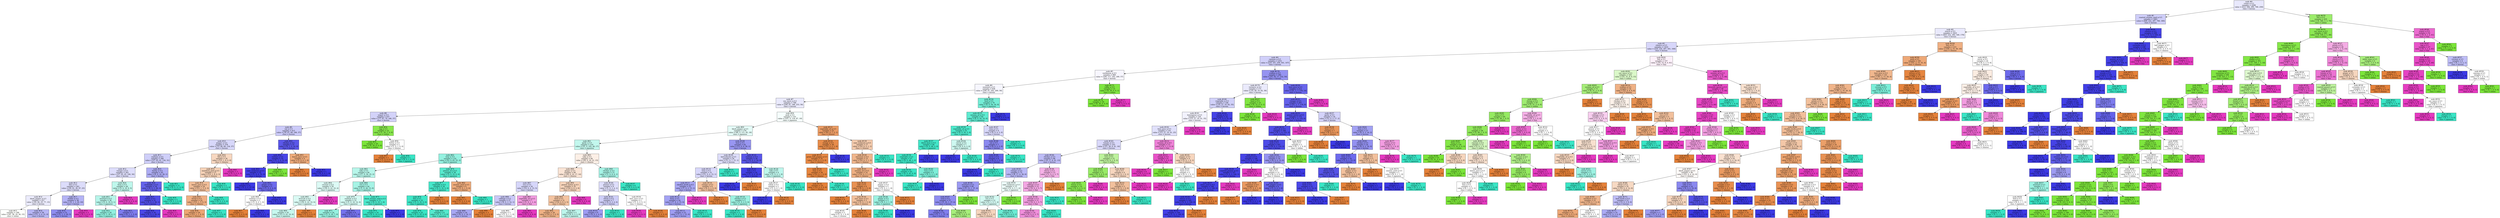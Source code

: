 digraph Tree {
node [shape=box, style="filled", color="black"] ;
0 [label=<node &#35;0<br/>cumin &le; 0.5<br/>samples = 2298<br/>value = [412, 568, 290, 769, 259]<br/>class = korean>, fillcolor="#e8e8fc"] ;
1 [label=<node &#35;1<br/>roasted_sesame_seed &le; 0.5<br/>samples = 1863<br/>value = [408, 222, 287, 766, 180]<br/>class = korean>, fillcolor="#cfcef9"] ;
0 -> 1 [labeldistance=2.5, labelangle=45, headlabel="True"] ;
2 [label=<node &#35;2<br/>starch &le; 0.5<br/>samples = 1625<br/>value = [403, 222, 282, 540, 178]<br/>class = korean>, fillcolor="#e9e9fc"] ;
1 -> 2 ;
3 [label=<node &#35;3<br/>cilantro &le; 0.5<br/>samples = 1410<br/>value = [254, 220, 267, 501, 168]<br/>class = korean>, fillcolor="#d7d6fa"] ;
2 -> 3 ;
4 [label=<node &#35;4<br/>cayenne &le; 0.5<br/>samples = 1253<br/>value = [219, 167, 259, 501, 107]<br/>class = korean>, fillcolor="#d0cff9"] ;
3 -> 4 ;
5 [label=<node &#35;5<br/>cardamom &le; 0.5<br/>samples = 869<br/>value = [184, 117, 242, 269, 57]<br/>class = korean>, fillcolor="#f7f6fe"] ;
4 -> 5 ;
6 [label=<node &#35;6<br/>seaweed &le; 0.5<br/>samples = 838<br/>value = [184, 87, 242, 269, 56]<br/>class = korean>, fillcolor="#f6f6fe"] ;
5 -> 6 ;
7 [label=<node &#35;7<br/>soy_sauce &le; 0.5<br/>samples = 768<br/>value = [184, 87, 188, 253, 56]<br/>class = korean>, fillcolor="#e9e9fc"] ;
6 -> 7 ;
8 [label=<node &#35;8<br/>yogurt &le; 0.5<br/>samples = 437<br/>value = [77, 87, 70, 166, 37]<br/>class = korean>, fillcolor="#d3d2f9"] ;
7 -> 8 ;
9 [label=<node &#35;9<br/>nut &le; 0.5<br/>samples = 415<br/>value = [76, 67, 69, 166, 37]<br/>class = korean>, fillcolor="#cbcaf8"] ;
8 -> 9 ;
10 [label=<node &#35;10<br/>pepper &le; 0.5<br/>samples = 378<br/>value = [72, 66, 69, 134, 37]<br/>class = korean>, fillcolor="#d7d7fa"] ;
9 -> 10 ;
11 [label=<node &#35;11<br/>soybean &le; 0.5<br/>samples = 348<br/>value = [57, 65, 61, 134, 31]<br/>class = korean>, fillcolor="#cfcff9"] ;
10 -> 11 ;
12 [label=<node &#35;12<br/>vinegar &le; 0.5<br/>samples = 303<br/>value = [57, 65, 45, 106, 30]<br/>class = korean>, fillcolor="#ddddfb"] ;
11 -> 12 ;
13 [label=<node &#35;13<br/>fish &le; 0.5<br/>samples = 263<br/>value = [54, 61, 26, 97, 25]<br/>class = korean>, fillcolor="#dcdcfa"] ;
12 -> 13 ;
14 [label=<node &#35;14<br/>black_pepper &le; 0.5<br/>samples = 227<br/>value = [52, 60, 23, 77, 15]<br/>class = korean>, fillcolor="#ebebfc"] ;
13 -> 14 ;
15 [label=<node &#35;15<br/>samples = 189<br/>value = [41, 58, 19, 56, 15]<br/>class = indian>, fillcolor="#fdfffc"] ;
14 -> 15 ;
16 [label=<node &#35;16<br/>samples = 38<br/>value = [11, 2, 4, 21, 0]<br/>class = korean>, fillcolor="#b7b6f5"] ;
14 -> 16 ;
17 [label=<node &#35;17<br/>shallot &le; 0.5<br/>samples = 36<br/>value = [2, 1, 3, 20, 10]<br/>class = korean>, fillcolor="#b4b3f5"] ;
13 -> 17 ;
18 [label=<node &#35;18<br/>samples = 31<br/>value = [2, 1, 3, 20, 5]<br/>class = korean>, fillcolor="#8e8df0"] ;
17 -> 18 ;
19 [label=<node &#35;19<br/>samples = 5<br/>value = [0, 0, 0, 0, 5]<br/>class = thai>, fillcolor="#e539c0"] ;
17 -> 19 ;
20 [label=<node &#35;20<br/>bean &le; 0.5<br/>samples = 40<br/>value = [3, 4, 19, 9, 5]<br/>class = japanese>, fillcolor="#bff7ec"] ;
12 -> 20 ;
21 [label=<node &#35;21<br/>mustard &le; 0.5<br/>samples = 36<br/>value = [3, 4, 19, 9, 1]<br/>class = japanese>, fillcolor="#b6f5ea"] ;
20 -> 21 ;
22 [label=<node &#35;22<br/>samples = 29<br/>value = [3, 3, 18, 4, 1]<br/>class = japanese>, fillcolor="#90f0df"] ;
21 -> 22 ;
23 [label=<node &#35;23<br/>samples = 7<br/>value = [0, 1, 1, 5, 0]<br/>class = korean>, fillcolor="#7d7bee"] ;
21 -> 23 ;
24 [label=<node &#35;24<br/>samples = 4<br/>value = [0, 0, 0, 0, 4]<br/>class = thai>, fillcolor="#e539c0"] ;
20 -> 24 ;
25 [label=<node &#35;25<br/>barley &le; 0.5<br/>samples = 45<br/>value = [0, 0, 16, 28, 1]<br/>class = korean>, fillcolor="#aeadf4"] ;
11 -> 25 ;
26 [label=<node &#35;26<br/>enokidake &le; 0.5<br/>samples = 34<br/>value = [0, 0, 5, 28, 1]<br/>class = korean>, fillcolor="#6462ea"] ;
25 -> 26 ;
27 [label=<node &#35;27<br/>radish &le; 0.5<br/>samples = 31<br/>value = [0, 0, 2, 28, 1]<br/>class = korean>, fillcolor="#504de8"] ;
26 -> 27 ;
28 [label=<node &#35;28<br/>samples = 30<br/>value = [0, 0, 2, 28, 0]<br/>class = korean>, fillcolor="#4a47e7"] ;
27 -> 28 ;
29 [label=<node &#35;29<br/>samples = 1<br/>value = [0, 0, 0, 0, 1]<br/>class = thai>, fillcolor="#e539c0"] ;
27 -> 29 ;
30 [label=<node &#35;30<br/>samples = 3<br/>value = [0, 0, 3, 0, 0]<br/>class = japanese>, fillcolor="#39e5c5"] ;
26 -> 30 ;
31 [label=<node &#35;31<br/>samples = 11<br/>value = [0, 0, 11, 0, 0]<br/>class = japanese>, fillcolor="#39e5c5"] ;
25 -> 31 ;
32 [label=<node &#35;32<br/>fish &le; 0.5<br/>samples = 30<br/>value = [15, 1, 8, 0, 6]<br/>class = chinese>, fillcolor="#f7d7c0"] ;
10 -> 32 ;
33 [label=<node &#35;33<br/>mandarin_peel &le; 0.5<br/>samples = 27<br/>value = [15, 1, 8, 0, 3]<br/>class = chinese>, fillcolor="#f5d1b6"] ;
32 -> 33 ;
34 [label=<node &#35;34<br/>lemon_juice &le; 0.5<br/>samples = 24<br/>value = [15, 1, 5, 0, 3]<br/>class = chinese>, fillcolor="#f1bd97"] ;
33 -> 34 ;
35 [label=<node &#35;35<br/>bread &le; 0.5<br/>samples = 22<br/>value = [15, 1, 3, 0, 3]<br/>class = chinese>, fillcolor="#efaf82"] ;
34 -> 35 ;
36 [label=<node &#35;36<br/>samples = 20<br/>value = [15, 1, 1, 0, 3]<br/>class = chinese>, fillcolor="#eda673"] ;
35 -> 36 ;
37 [label=<node &#35;37<br/>samples = 2<br/>value = [0, 0, 2, 0, 0]<br/>class = japanese>, fillcolor="#39e5c5"] ;
35 -> 37 ;
38 [label=<node &#35;38<br/>samples = 2<br/>value = [0, 0, 2, 0, 0]<br/>class = japanese>, fillcolor="#39e5c5"] ;
34 -> 38 ;
39 [label=<node &#35;39<br/>samples = 3<br/>value = [0, 0, 3, 0, 0]<br/>class = japanese>, fillcolor="#39e5c5"] ;
33 -> 39 ;
40 [label=<node &#35;40<br/>samples = 3<br/>value = [0, 0, 0, 0, 3]<br/>class = thai>, fillcolor="#e539c0"] ;
32 -> 40 ;
41 [label=<node &#35;41<br/>chicken &le; 0.5<br/>samples = 37<br/>value = [4, 1, 0, 32, 0]<br/>class = korean>, fillcolor="#5a57e9"] ;
9 -> 41 ;
42 [label=<node &#35;42<br/>cashew &le; 0.5<br/>samples = 33<br/>value = [1, 1, 0, 31, 0]<br/>class = korean>, fillcolor="#4845e7"] ;
41 -> 42 ;
43 [label=<node &#35;43<br/>cane_molasses &le; 0.5<br/>samples = 32<br/>value = [1, 0, 0, 31, 0]<br/>class = korean>, fillcolor="#423fe6"] ;
42 -> 43 ;
44 [label=<node &#35;44<br/>samples = 27<br/>value = [0, 0, 0, 27, 0]<br/>class = korean>, fillcolor="#3c39e5"] ;
43 -> 44 ;
45 [label=<node &#35;45<br/>ginger &le; 0.5<br/>samples = 5<br/>value = [1, 0, 0, 4, 0]<br/>class = korean>, fillcolor="#6d6aec"] ;
43 -> 45 ;
46 [label=<node &#35;46<br/>soybean &le; 0.5<br/>samples = 2<br/>value = [1, 0, 0, 1, 0]<br/>class = chinese>, fillcolor="#ffffff"] ;
45 -> 46 ;
47 [label=<node &#35;47<br/>samples = 1<br/>value = [1, 0, 0, 0, 0]<br/>class = chinese>, fillcolor="#e58139"] ;
46 -> 47 ;
48 [label=<node &#35;48<br/>samples = 1<br/>value = [0, 0, 0, 1, 0]<br/>class = korean>, fillcolor="#3c39e5"] ;
46 -> 48 ;
49 [label=<node &#35;49<br/>samples = 3<br/>value = [0, 0, 0, 3, 0]<br/>class = korean>, fillcolor="#3c39e5"] ;
45 -> 49 ;
50 [label=<node &#35;50<br/>samples = 1<br/>value = [0, 1, 0, 0, 0]<br/>class = indian>, fillcolor="#7be539"] ;
42 -> 50 ;
51 [label=<node &#35;51<br/>lemon_juice &le; 0.5<br/>samples = 4<br/>value = [3, 0, 0, 1, 0]<br/>class = chinese>, fillcolor="#eeab7b"] ;
41 -> 51 ;
52 [label=<node &#35;52<br/>samples = 3<br/>value = [3, 0, 0, 0, 0]<br/>class = chinese>, fillcolor="#e58139"] ;
51 -> 52 ;
53 [label=<node &#35;53<br/>samples = 1<br/>value = [0, 0, 0, 1, 0]<br/>class = korean>, fillcolor="#3c39e5"] ;
51 -> 53 ;
54 [label=<node &#35;54<br/>egg &le; 0.5<br/>samples = 22<br/>value = [1, 20, 1, 0, 0]<br/>class = indian>, fillcolor="#88e74c"] ;
8 -> 54 ;
55 [label=<node &#35;55<br/>samples = 20<br/>value = [0, 20, 0, 0, 0]<br/>class = indian>, fillcolor="#7be539"] ;
54 -> 55 ;
56 [label=<node &#35;56<br/>butter &le; 0.5<br/>samples = 2<br/>value = [1, 0, 1, 0, 0]<br/>class = chinese>, fillcolor="#ffffff"] ;
54 -> 56 ;
57 [label=<node &#35;57<br/>samples = 1<br/>value = [1, 0, 0, 0, 0]<br/>class = chinese>, fillcolor="#e58139"] ;
56 -> 57 ;
58 [label=<node &#35;58<br/>samples = 1<br/>value = [0, 0, 1, 0, 0]<br/>class = japanese>, fillcolor="#39e5c5"] ;
56 -> 58 ;
59 [label=<node &#35;59<br/>pork &le; 0.5<br/>samples = 331<br/>value = [107, 0, 118, 87, 19]<br/>class = japanese>, fillcolor="#f5fefc"] ;
7 -> 59 ;
60 [label=<node &#35;60<br/>black_pepper &le; 0.5<br/>samples = 278<br/>value = [64, 0, 111, 85, 18]<br/>class = japanese>, fillcolor="#e4fbf7"] ;
59 -> 60 ;
61 [label=<node &#35;61<br/>garlic &le; 0.5<br/>samples = 216<br/>value = [51, 0, 102, 46, 17]<br/>class = japanese>, fillcolor="#c2f7ed"] ;
60 -> 61 ;
62 [label=<node &#35;62<br/>wine &le; 0.5<br/>samples = 132<br/>value = [22, 0, 83, 25, 2]<br/>class = japanese>, fillcolor="#94f1e0"] ;
61 -> 62 ;
63 [label=<node &#35;63<br/>sake &le; 0.5<br/>samples = 94<br/>value = [17, 0, 50, 25, 2]<br/>class = japanese>, fillcolor="#b7f6ea"] ;
62 -> 63 ;
64 [label=<node &#35;64<br/>coconut &le; 0.5<br/>samples = 50<br/>value = [16, 0, 22, 10, 2]<br/>class = japanese>, fillcolor="#dcfaf5"] ;
63 -> 64 ;
65 [label=<node &#35;65<br/>broccoli &le; 0.5<br/>samples = 48<br/>value = [16, 0, 22, 10, 0]<br/>class = japanese>, fillcolor="#dafaf4"] ;
64 -> 65 ;
66 [label=<node &#35;66<br/>samples = 45<br/>value = [13, 0, 22, 10, 0]<br/>class = japanese>, fillcolor="#c7f8ef"] ;
65 -> 66 ;
67 [label=<node &#35;67<br/>samples = 3<br/>value = [3, 0, 0, 0, 0]<br/>class = chinese>, fillcolor="#e58139"] ;
65 -> 67 ;
68 [label=<node &#35;68<br/>samples = 2<br/>value = [0, 0, 0, 0, 2]<br/>class = thai>, fillcolor="#e539c0"] ;
64 -> 68 ;
69 [label=<node &#35;69<br/>rice &le; 0.5<br/>samples = 44<br/>value = [1, 0, 28, 15, 0]<br/>class = japanese>, fillcolor="#a6f3e5"] ;
63 -> 69 ;
70 [label=<node &#35;70<br/>soybean &le; 0.5<br/>samples = 33<br/>value = [1, 0, 18, 14, 0]<br/>class = japanese>, fillcolor="#d5faf3"] ;
69 -> 70 ;
71 [label=<node &#35;71<br/>samples = 24<br/>value = [1, 0, 16, 7, 0]<br/>class = japanese>, fillcolor="#96f1e0"] ;
70 -> 71 ;
72 [label=<node &#35;72<br/>samples = 9<br/>value = [0, 0, 2, 7, 0]<br/>class = korean>, fillcolor="#7472ec"] ;
70 -> 72 ;
73 [label=<node &#35;73<br/>black_sesame_seed &le; 0.5<br/>samples = 11<br/>value = [0, 0, 10, 1, 0]<br/>class = japanese>, fillcolor="#4de8cb"] ;
69 -> 73 ;
74 [label=<node &#35;74<br/>samples = 10<br/>value = [0, 0, 10, 0, 0]<br/>class = japanese>, fillcolor="#39e5c5"] ;
73 -> 74 ;
75 [label=<node &#35;75<br/>samples = 1<br/>value = [0, 0, 0, 1, 0]<br/>class = korean>, fillcolor="#3c39e5"] ;
73 -> 75 ;
76 [label=<node &#35;76<br/>peanut_oil &le; 0.5<br/>samples = 38<br/>value = [5, 0, 33, 0, 0]<br/>class = japanese>, fillcolor="#57e9ce"] ;
62 -> 76 ;
77 [label=<node &#35;77<br/>vegetable &le; 0.5<br/>samples = 34<br/>value = [2, 0, 32, 0, 0]<br/>class = japanese>, fillcolor="#45e7c9"] ;
76 -> 77 ;
78 [label=<node &#35;78<br/>fish &le; 0.5<br/>samples = 33<br/>value = [1, 0, 32, 0, 0]<br/>class = japanese>, fillcolor="#3fe6c7"] ;
77 -> 78 ;
79 [label=<node &#35;79<br/>samples = 25<br/>value = [0, 0, 25, 0, 0]<br/>class = japanese>, fillcolor="#39e5c5"] ;
78 -> 79 ;
80 [label=<node &#35;80<br/>samples = 8<br/>value = [1, 0, 7, 0, 0]<br/>class = japanese>, fillcolor="#55e9cd"] ;
78 -> 80 ;
81 [label=<node &#35;81<br/>samples = 1<br/>value = [1, 0, 0, 0, 0]<br/>class = chinese>, fillcolor="#e58139"] ;
77 -> 81 ;
82 [label=<node &#35;82<br/>sesame_seed &le; 0.5<br/>samples = 4<br/>value = [3, 0, 1, 0, 0]<br/>class = chinese>, fillcolor="#eeab7b"] ;
76 -> 82 ;
83 [label=<node &#35;83<br/>samples = 3<br/>value = [3, 0, 0, 0, 0]<br/>class = chinese>, fillcolor="#e58139"] ;
82 -> 83 ;
84 [label=<node &#35;84<br/>samples = 1<br/>value = [0, 0, 1, 0, 0]<br/>class = japanese>, fillcolor="#39e5c5"] ;
82 -> 84 ;
85 [label=<node &#35;85<br/>sake &le; 0.5<br/>samples = 84<br/>value = [29, 0, 19, 21, 15]<br/>class = chinese>, fillcolor="#fcefe6"] ;
61 -> 85 ;
86 [label=<node &#35;86<br/>ginger &le; 0.5<br/>samples = 69<br/>value = [28, 0, 10, 17, 14]<br/>class = chinese>, fillcolor="#fae4d5"] ;
85 -> 86 ;
87 [label=<node &#35;87<br/>rice &le; 0.5<br/>samples = 34<br/>value = [10, 0, 4, 15, 5]<br/>class = korean>, fillcolor="#d6d6fa"] ;
86 -> 87 ;
88 [label=<node &#35;88<br/>cabbage &le; 0.5<br/>samples = 27<br/>value = [9, 0, 3, 14, 1]<br/>class = korean>, fillcolor="#c9c8f8"] ;
87 -> 88 ;
89 [label=<node &#35;89<br/>samples = 24<br/>value = [6, 0, 3, 14, 1]<br/>class = korean>, fillcolor="#a8a7f3"] ;
88 -> 89 ;
90 [label=<node &#35;90<br/>samples = 3<br/>value = [3, 0, 0, 0, 0]<br/>class = chinese>, fillcolor="#e58139"] ;
88 -> 90 ;
91 [label=<node &#35;91<br/>vegetable_oil &le; 0.5<br/>samples = 7<br/>value = [1, 0, 1, 1, 4]<br/>class = thai>, fillcolor="#f29ce0"] ;
87 -> 91 ;
92 [label=<node &#35;92<br/>samples = 3<br/>value = [1, 0, 1, 1, 0]<br/>class = chinese>, fillcolor="#ffffff"] ;
91 -> 92 ;
93 [label=<node &#35;93<br/>samples = 4<br/>value = [0, 0, 0, 0, 4]<br/>class = thai>, fillcolor="#e539c0"] ;
91 -> 93 ;
94 [label=<node &#35;94<br/>peanut_butter &le; 0.5<br/>samples = 35<br/>value = [18, 0, 6, 2, 9]<br/>class = chinese>, fillcolor="#f6d3ba"] ;
86 -> 94 ;
95 [label=<node &#35;95<br/>beef &le; 0.5<br/>samples = 31<br/>value = [18, 0, 6, 2, 5]<br/>class = chinese>, fillcolor="#f3c3a0"] ;
94 -> 95 ;
96 [label=<node &#35;96<br/>samples = 26<br/>value = [18, 0, 3, 0, 5]<br/>class = chinese>, fillcolor="#efb184"] ;
95 -> 96 ;
97 [label=<node &#35;97<br/>samples = 5<br/>value = [0, 0, 3, 2, 0]<br/>class = japanese>, fillcolor="#bdf6ec"] ;
95 -> 97 ;
98 [label=<node &#35;98<br/>samples = 4<br/>value = [0, 0, 0, 0, 4]<br/>class = thai>, fillcolor="#e539c0"] ;
94 -> 98 ;
99 [label=<node &#35;99<br/>chicken &le; 0.5<br/>samples = 15<br/>value = [1, 0, 9, 4, 1]<br/>class = japanese>, fillcolor="#a5f3e5"] ;
85 -> 99 ;
100 [label=<node &#35;100<br/>peanut &le; 0.5<br/>samples = 9<br/>value = [1, 0, 3, 4, 1]<br/>class = korean>, fillcolor="#dedefb"] ;
99 -> 100 ;
101 [label=<node &#35;101<br/>wheat &le; 0.5<br/>samples = 7<br/>value = [0, 0, 3, 4, 0]<br/>class = korean>, fillcolor="#cecef8"] ;
100 -> 101 ;
102 [label=<node &#35;102<br/>samples = 6<br/>value = [0, 0, 2, 4, 0]<br/>class = korean>, fillcolor="#9e9cf2"] ;
101 -> 102 ;
103 [label=<node &#35;103<br/>samples = 1<br/>value = [0, 0, 1, 0, 0]<br/>class = japanese>, fillcolor="#39e5c5"] ;
101 -> 103 ;
104 [label=<node &#35;104<br/>lime_juice &le; 0.5<br/>samples = 2<br/>value = [1, 0, 0, 0, 1]<br/>class = chinese>, fillcolor="#ffffff"] ;
100 -> 104 ;
105 [label=<node &#35;105<br/>samples = 1<br/>value = [0, 0, 0, 0, 1]<br/>class = thai>, fillcolor="#e539c0"] ;
104 -> 105 ;
106 [label=<node &#35;106<br/>samples = 1<br/>value = [1, 0, 0, 0, 0]<br/>class = chinese>, fillcolor="#e58139"] ;
104 -> 106 ;
107 [label=<node &#35;107<br/>samples = 6<br/>value = [0, 0, 6, 0, 0]<br/>class = japanese>, fillcolor="#39e5c5"] ;
99 -> 107 ;
108 [label=<node &#35;108<br/>beef &le; 0.5<br/>samples = 62<br/>value = [13, 0, 9, 39, 1]<br/>class = korean>, fillcolor="#9896f1"] ;
60 -> 108 ;
109 [label=<node &#35;109<br/>katsuobushi &le; 0.5<br/>samples = 34<br/>value = [11, 0, 7, 15, 1]<br/>class = korean>, fillcolor="#ddddfa"] ;
108 -> 109 ;
110 [label=<node &#35;110<br/>wine &le; 0.5<br/>samples = 31<br/>value = [11, 0, 4, 15, 1]<br/>class = korean>, fillcolor="#d8d7fa"] ;
109 -> 110 ;
111 [label=<node &#35;111<br/>chicken_broth &le; 0.5<br/>samples = 25<br/>value = [7, 0, 2, 15, 1]<br/>class = korean>, fillcolor="#a8a7f3"] ;
110 -> 111 ;
112 [label=<node &#35;112<br/>bean &le; 0.5<br/>samples = 24<br/>value = [7, 0, 2, 15, 0]<br/>class = korean>, fillcolor="#a3a2f3"] ;
111 -> 112 ;
113 [label=<node &#35;113<br/>samples = 23<br/>value = [7, 0, 1, 15, 0]<br/>class = korean>, fillcolor="#9e9cf2"] ;
112 -> 113 ;
114 [label=<node &#35;114<br/>samples = 1<br/>value = [0, 0, 1, 0, 0]<br/>class = japanese>, fillcolor="#39e5c5"] ;
112 -> 114 ;
115 [label=<node &#35;115<br/>samples = 1<br/>value = [0, 0, 0, 0, 1]<br/>class = thai>, fillcolor="#e539c0"] ;
111 -> 115 ;
116 [label=<node &#35;116<br/>vinegar &le; 0.5<br/>samples = 6<br/>value = [4, 0, 2, 0, 0]<br/>class = chinese>, fillcolor="#f2c09c"] ;
110 -> 116 ;
117 [label=<node &#35;117<br/>samples = 3<br/>value = [3, 0, 0, 0, 0]<br/>class = chinese>, fillcolor="#e58139"] ;
116 -> 117 ;
118 [label=<node &#35;118<br/>chicken &le; 0.5<br/>samples = 3<br/>value = [1, 0, 2, 0, 0]<br/>class = japanese>, fillcolor="#9cf2e2"] ;
116 -> 118 ;
119 [label=<node &#35;119<br/>samples = 2<br/>value = [0, 0, 2, 0, 0]<br/>class = japanese>, fillcolor="#39e5c5"] ;
118 -> 119 ;
120 [label=<node &#35;120<br/>samples = 1<br/>value = [1, 0, 0, 0, 0]<br/>class = chinese>, fillcolor="#e58139"] ;
118 -> 120 ;
121 [label=<node &#35;121<br/>samples = 3<br/>value = [0, 0, 3, 0, 0]<br/>class = japanese>, fillcolor="#39e5c5"] ;
109 -> 121 ;
122 [label=<node &#35;122<br/>soybean &le; 0.5<br/>samples = 28<br/>value = [2, 0, 2, 24, 0]<br/>class = korean>, fillcolor="#5a57e9"] ;
108 -> 122 ;
123 [label=<node &#35;123<br/>leek &le; 0.5<br/>samples = 24<br/>value = [1, 0, 0, 23, 0]<br/>class = korean>, fillcolor="#4442e6"] ;
122 -> 123 ;
124 [label=<node &#35;124<br/>samples = 23<br/>value = [0, 0, 0, 23, 0]<br/>class = korean>, fillcolor="#3c39e5"] ;
123 -> 124 ;
125 [label=<node &#35;125<br/>samples = 1<br/>value = [1, 0, 0, 0, 0]<br/>class = chinese>, fillcolor="#e58139"] ;
123 -> 125 ;
126 [label=<node &#35;126<br/>sake &le; 0.5<br/>samples = 4<br/>value = [1, 0, 2, 1, 0]<br/>class = japanese>, fillcolor="#bdf6ec"] ;
122 -> 126 ;
127 [label=<node &#35;127<br/>radish &le; 0.5<br/>samples = 2<br/>value = [1, 0, 0, 1, 0]<br/>class = chinese>, fillcolor="#ffffff"] ;
126 -> 127 ;
128 [label=<node &#35;128<br/>samples = 1<br/>value = [0, 0, 0, 1, 0]<br/>class = korean>, fillcolor="#3c39e5"] ;
127 -> 128 ;
129 [label=<node &#35;129<br/>samples = 1<br/>value = [1, 0, 0, 0, 0]<br/>class = chinese>, fillcolor="#e58139"] ;
127 -> 129 ;
130 [label=<node &#35;130<br/>samples = 2<br/>value = [0, 0, 2, 0, 0]<br/>class = japanese>, fillcolor="#39e5c5"] ;
126 -> 130 ;
131 [label=<node &#35;131<br/>vegetable_oil &le; 0.5<br/>samples = 53<br/>value = [43, 0, 7, 2, 1]<br/>class = chinese>, fillcolor="#eb9c64"] ;
59 -> 131 ;
132 [label=<node &#35;132<br/>orange &le; 0.5<br/>samples = 36<br/>value = [33, 0, 2, 1, 0]<br/>class = chinese>, fillcolor="#e78c4a"] ;
131 -> 132 ;
133 [label=<node &#35;133<br/>green_bell_pepper &le; 0.5<br/>samples = 35<br/>value = [33, 0, 2, 0, 0]<br/>class = chinese>, fillcolor="#e78945"] ;
132 -> 133 ;
134 [label=<node &#35;134<br/>clam &le; 0.5<br/>samples = 34<br/>value = [33, 0, 1, 0, 0]<br/>class = chinese>, fillcolor="#e6853f"] ;
133 -> 134 ;
135 [label=<node &#35;135<br/>samples = 33<br/>value = [33, 0, 0, 0, 0]<br/>class = chinese>, fillcolor="#e58139"] ;
134 -> 135 ;
136 [label=<node &#35;136<br/>samples = 1<br/>value = [0, 0, 1, 0, 0]<br/>class = japanese>, fillcolor="#39e5c5"] ;
134 -> 136 ;
137 [label=<node &#35;137<br/>samples = 1<br/>value = [0, 0, 1, 0, 0]<br/>class = japanese>, fillcolor="#39e5c5"] ;
133 -> 137 ;
138 [label=<node &#35;138<br/>samples = 1<br/>value = [0, 0, 0, 1, 0]<br/>class = korean>, fillcolor="#3c39e5"] ;
132 -> 138 ;
139 [label=<node &#35;139<br/>cane_molasses &le; 0.5<br/>samples = 17<br/>value = [10, 0, 5, 1, 1]<br/>class = chinese>, fillcolor="#f4caac"] ;
131 -> 139 ;
140 [label=<node &#35;140<br/>macaroni &le; 0.5<br/>samples = 15<br/>value = [10, 0, 3, 1, 1]<br/>class = chinese>, fillcolor="#f0b68c"] ;
139 -> 140 ;
141 [label=<node &#35;141<br/>sesame_oil &le; 0.5<br/>samples = 14<br/>value = [10, 0, 3, 1, 0]<br/>class = chinese>, fillcolor="#eeaf81"] ;
140 -> 141 ;
142 [label=<node &#35;142<br/>sake &le; 0.5<br/>samples = 9<br/>value = [8, 0, 1, 0, 0]<br/>class = chinese>, fillcolor="#e89152"] ;
141 -> 142 ;
143 [label=<node &#35;143<br/>samples = 6<br/>value = [6, 0, 0, 0, 0]<br/>class = chinese>, fillcolor="#e58139"] ;
142 -> 143 ;
144 [label=<node &#35;144<br/>star_anise &le; 0.5<br/>samples = 3<br/>value = [2, 0, 1, 0, 0]<br/>class = chinese>, fillcolor="#f2c09c"] ;
142 -> 144 ;
145 [label=<node &#35;145<br/>samples = 2<br/>value = [1, 0, 1, 0, 0]<br/>class = chinese>, fillcolor="#ffffff"] ;
144 -> 145 ;
146 [label=<node &#35;146<br/>samples = 1<br/>value = [1, 0, 0, 0, 0]<br/>class = chinese>, fillcolor="#e58139"] ;
144 -> 146 ;
147 [label=<node &#35;147<br/>pepper &le; 0.5<br/>samples = 5<br/>value = [2, 0, 2, 1, 0]<br/>class = chinese>, fillcolor="#ffffff"] ;
141 -> 147 ;
148 [label=<node &#35;148<br/>ginger &le; 0.5<br/>samples = 3<br/>value = [0, 0, 2, 1, 0]<br/>class = japanese>, fillcolor="#9cf2e2"] ;
147 -> 148 ;
149 [label=<node &#35;149<br/>samples = 2<br/>value = [0, 0, 2, 0, 0]<br/>class = japanese>, fillcolor="#39e5c5"] ;
148 -> 149 ;
150 [label=<node &#35;150<br/>samples = 1<br/>value = [0, 0, 0, 1, 0]<br/>class = korean>, fillcolor="#3c39e5"] ;
148 -> 150 ;
151 [label=<node &#35;151<br/>samples = 2<br/>value = [2, 0, 0, 0, 0]<br/>class = chinese>, fillcolor="#e58139"] ;
147 -> 151 ;
152 [label=<node &#35;152<br/>samples = 1<br/>value = [0, 0, 0, 0, 1]<br/>class = thai>, fillcolor="#e539c0"] ;
140 -> 152 ;
153 [label=<node &#35;153<br/>samples = 2<br/>value = [0, 0, 2, 0, 0]<br/>class = japanese>, fillcolor="#39e5c5"] ;
139 -> 153 ;
154 [label=<node &#35;154<br/>beef &le; 0.5<br/>samples = 70<br/>value = [0, 0, 54, 16, 0]<br/>class = japanese>, fillcolor="#74edd6"] ;
6 -> 154 ;
155 [label=<node &#35;155<br/>sesame_oil &le; 0.5<br/>samples = 64<br/>value = [0, 0, 54, 10, 0]<br/>class = japanese>, fillcolor="#5eead0"] ;
154 -> 155 ;
156 [label=<node &#35;156<br/>vegetable_oil &le; 0.5<br/>samples = 55<br/>value = [0, 0, 50, 5, 0]<br/>class = japanese>, fillcolor="#4de8cb"] ;
155 -> 156 ;
157 [label=<node &#35;157<br/>black_bean &le; 0.5<br/>samples = 48<br/>value = [0, 0, 46, 2, 0]<br/>class = japanese>, fillcolor="#42e6c8"] ;
156 -> 157 ;
158 [label=<node &#35;158<br/>vegetable &le; 0.5<br/>samples = 47<br/>value = [0, 0, 46, 1, 0]<br/>class = japanese>, fillcolor="#3de6c6"] ;
157 -> 158 ;
159 [label=<node &#35;159<br/>samples = 43<br/>value = [0, 0, 43, 0, 0]<br/>class = japanese>, fillcolor="#39e5c5"] ;
158 -> 159 ;
160 [label=<node &#35;160<br/>tuna &le; 0.5<br/>samples = 4<br/>value = [0, 0, 3, 1, 0]<br/>class = japanese>, fillcolor="#7beed8"] ;
158 -> 160 ;
161 [label=<node &#35;161<br/>samples = 3<br/>value = [0, 0, 3, 0, 0]<br/>class = japanese>, fillcolor="#39e5c5"] ;
160 -> 161 ;
162 [label=<node &#35;162<br/>samples = 1<br/>value = [0, 0, 0, 1, 0]<br/>class = korean>, fillcolor="#3c39e5"] ;
160 -> 162 ;
163 [label=<node &#35;163<br/>samples = 1<br/>value = [0, 0, 0, 1, 0]<br/>class = korean>, fillcolor="#3c39e5"] ;
157 -> 163 ;
164 [label=<node &#35;164<br/>carrot &le; 0.5<br/>samples = 7<br/>value = [0, 0, 4, 3, 0]<br/>class = japanese>, fillcolor="#cef8f0"] ;
156 -> 164 ;
165 [label=<node &#35;165<br/>samples = 3<br/>value = [0, 0, 0, 3, 0]<br/>class = korean>, fillcolor="#3c39e5"] ;
164 -> 165 ;
166 [label=<node &#35;166<br/>samples = 4<br/>value = [0, 0, 4, 0, 0]<br/>class = japanese>, fillcolor="#39e5c5"] ;
164 -> 166 ;
167 [label=<node &#35;167<br/>wine &le; 0.5<br/>samples = 9<br/>value = [0, 0, 4, 5, 0]<br/>class = korean>, fillcolor="#d8d7fa"] ;
155 -> 167 ;
168 [label=<node &#35;168<br/>nut &le; 0.5<br/>samples = 7<br/>value = [0, 0, 2, 5, 0]<br/>class = korean>, fillcolor="#8a88ef"] ;
167 -> 168 ;
169 [label=<node &#35;169<br/>carrot &le; 0.5<br/>samples = 6<br/>value = [0, 0, 1, 5, 0]<br/>class = korean>, fillcolor="#6361ea"] ;
168 -> 169 ;
170 [label=<node &#35;170<br/>samples = 5<br/>value = [0, 0, 0, 5, 0]<br/>class = korean>, fillcolor="#3c39e5"] ;
169 -> 170 ;
171 [label=<node &#35;171<br/>samples = 1<br/>value = [0, 0, 1, 0, 0]<br/>class = japanese>, fillcolor="#39e5c5"] ;
169 -> 171 ;
172 [label=<node &#35;172<br/>samples = 1<br/>value = [0, 0, 1, 0, 0]<br/>class = japanese>, fillcolor="#39e5c5"] ;
168 -> 172 ;
173 [label=<node &#35;173<br/>samples = 2<br/>value = [0, 0, 2, 0, 0]<br/>class = japanese>, fillcolor="#39e5c5"] ;
167 -> 173 ;
174 [label=<node &#35;174<br/>samples = 6<br/>value = [0, 0, 0, 6, 0]<br/>class = korean>, fillcolor="#3c39e5"] ;
154 -> 174 ;
175 [label=<node &#35;175<br/>coffee &le; 0.5<br/>samples = 31<br/>value = [0, 30, 0, 0, 1]<br/>class = indian>, fillcolor="#7fe640"] ;
5 -> 175 ;
176 [label=<node &#35;176<br/>samples = 30<br/>value = [0, 30, 0, 0, 0]<br/>class = indian>, fillcolor="#7be539"] ;
175 -> 176 ;
177 [label=<node &#35;177<br/>samples = 1<br/>value = [0, 0, 0, 0, 1]<br/>class = thai>, fillcolor="#e539c0"] ;
175 -> 177 ;
178 [label=<node &#35;178<br/>scallion &le; 0.5<br/>samples = 384<br/>value = [35, 50, 17, 232, 50]<br/>class = korean>, fillcolor="#9593f1"] ;
4 -> 178 ;
179 [label=<node &#35;179<br/>turmeric &le; 0.5<br/>samples = 171<br/>value = [14, 49, 10, 62, 36]<br/>class = korean>, fillcolor="#eaeafc"] ;
178 -> 179 ;
180 [label=<node &#35;180<br/>vegetable &le; 0.5<br/>samples = 148<br/>value = [14, 27, 10, 62, 35]<br/>class = korean>, fillcolor="#d0d0f9"] ;
179 -> 180 ;
181 [label=<node &#35;181<br/>lemongrass &le; 0.5<br/>samples = 126<br/>value = [13, 27, 10, 41, 35]<br/>class = korean>, fillcolor="#f2f2fd"] ;
180 -> 181 ;
182 [label=<node &#35;182<br/>lime_juice &le; 0.5<br/>samples = 116<br/>value = [13, 27, 10, 41, 25]<br/>class = korean>, fillcolor="#e0e0fb"] ;
181 -> 182 ;
183 [label=<node &#35;183<br/>tomato &le; 0.5<br/>samples = 103<br/>value = [11, 26, 9, 41, 16]<br/>class = korean>, fillcolor="#d9d8fa"] ;
182 -> 183 ;
184 [label=<node &#35;184<br/>chicken &le; 0.5<br/>samples = 88<br/>value = [9, 17, 8, 41, 13]<br/>class = korean>, fillcolor="#bdbcf6"] ;
183 -> 184 ;
185 [label=<node &#35;185<br/>vinegar &le; 0.5<br/>samples = 75<br/>value = [8, 17, 6, 38, 6]<br/>class = korean>, fillcolor="#b8b7f6"] ;
184 -> 185 ;
186 [label=<node &#35;186<br/>mustard &le; 0.5<br/>samples = 60<br/>value = [5, 13, 1, 37, 4]<br/>class = korean>, fillcolor="#9b9af2"] ;
185 -> 186 ;
187 [label=<node &#35;187<br/>seed &le; 0.5<br/>samples = 57<br/>value = [5, 10, 1, 37, 4]<br/>class = korean>, fillcolor="#8f8df0"] ;
186 -> 187 ;
188 [label=<node &#35;188<br/>samples = 53<br/>value = [5, 7, 1, 37, 3]<br/>class = korean>, fillcolor="#807eee"] ;
187 -> 188 ;
189 [label=<node &#35;189<br/>samples = 4<br/>value = [0, 3, 0, 0, 1]<br/>class = indian>, fillcolor="#a7ee7b"] ;
187 -> 189 ;
190 [label=<node &#35;190<br/>samples = 3<br/>value = [0, 3, 0, 0, 0]<br/>class = indian>, fillcolor="#7be539"] ;
186 -> 190 ;
191 [label=<node &#35;191<br/>cane_molasses &le; 0.5<br/>samples = 15<br/>value = [3, 4, 5, 1, 2]<br/>class = japanese>, fillcolor="#edfdfa"] ;
185 -> 191 ;
192 [label=<node &#35;192<br/>rice &le; 0.5<br/>samples = 12<br/>value = [3, 1, 5, 1, 2]<br/>class = japanese>, fillcolor="#d3f9f2"] ;
191 -> 192 ;
193 [label=<node &#35;193<br/>samples = 7<br/>value = [3, 1, 1, 1, 1]<br/>class = chinese>, fillcolor="#f6d5bd"] ;
192 -> 193 ;
194 [label=<node &#35;194<br/>samples = 5<br/>value = [0, 0, 4, 0, 1]<br/>class = japanese>, fillcolor="#6aecd4"] ;
192 -> 194 ;
195 [label=<node &#35;195<br/>samples = 3<br/>value = [0, 3, 0, 0, 0]<br/>class = indian>, fillcolor="#7be539"] ;
191 -> 195 ;
196 [label=<node &#35;196<br/>sherry &le; 0.5<br/>samples = 13<br/>value = [1, 0, 2, 3, 7]<br/>class = thai>, fillcolor="#f5b0e6"] ;
184 -> 196 ;
197 [label=<node &#35;197<br/>cabbage &le; 0.5<br/>samples = 12<br/>value = [0, 0, 2, 3, 7]<br/>class = thai>, fillcolor="#f3a7e3"] ;
196 -> 197 ;
198 [label=<node &#35;198<br/>shiitake &le; 0.5<br/>samples = 11<br/>value = [0, 0, 1, 3, 7]<br/>class = thai>, fillcolor="#f29ce0"] ;
197 -> 198 ;
199 [label=<node &#35;199<br/>samples = 10<br/>value = [0, 0, 0, 3, 7]<br/>class = thai>, fillcolor="#f08edb"] ;
198 -> 199 ;
200 [label=<node &#35;200<br/>samples = 1<br/>value = [0, 0, 1, 0, 0]<br/>class = japanese>, fillcolor="#39e5c5"] ;
198 -> 200 ;
201 [label=<node &#35;201<br/>samples = 1<br/>value = [0, 0, 1, 0, 0]<br/>class = japanese>, fillcolor="#39e5c5"] ;
197 -> 201 ;
202 [label=<node &#35;202<br/>samples = 1<br/>value = [1, 0, 0, 0, 0]<br/>class = chinese>, fillcolor="#e58139"] ;
196 -> 202 ;
203 [label=<node &#35;203<br/>corn &le; 0.5<br/>samples = 15<br/>value = [2, 9, 1, 0, 3]<br/>class = indian>, fillcolor="#bdf29c"] ;
183 -> 203 ;
204 [label=<node &#35;204<br/>bean &le; 0.5<br/>samples = 11<br/>value = [0, 9, 0, 0, 2]<br/>class = indian>, fillcolor="#98eb65"] ;
203 -> 204 ;
205 [label=<node &#35;205<br/>lemon &le; 0.5<br/>samples = 10<br/>value = [0, 9, 0, 0, 1]<br/>class = indian>, fillcolor="#8ae84f"] ;
204 -> 205 ;
206 [label=<node &#35;206<br/>samples = 9<br/>value = [0, 9, 0, 0, 0]<br/>class = indian>, fillcolor="#7be539"] ;
205 -> 206 ;
207 [label=<node &#35;207<br/>samples = 1<br/>value = [0, 0, 0, 0, 1]<br/>class = thai>, fillcolor="#e539c0"] ;
205 -> 207 ;
208 [label=<node &#35;208<br/>samples = 1<br/>value = [0, 0, 0, 0, 1]<br/>class = thai>, fillcolor="#e539c0"] ;
204 -> 208 ;
209 [label=<node &#35;209<br/>nut &le; 0.5<br/>samples = 4<br/>value = [2, 0, 1, 0, 1]<br/>class = chinese>, fillcolor="#f6d5bd"] ;
203 -> 209 ;
210 [label=<node &#35;210<br/>bay &le; 0.5<br/>samples = 3<br/>value = [2, 0, 1, 0, 0]<br/>class = chinese>, fillcolor="#f2c09c"] ;
209 -> 210 ;
211 [label=<node &#35;211<br/>samples = 2<br/>value = [2, 0, 0, 0, 0]<br/>class = chinese>, fillcolor="#e58139"] ;
210 -> 211 ;
212 [label=<node &#35;212<br/>samples = 1<br/>value = [0, 0, 1, 0, 0]<br/>class = japanese>, fillcolor="#39e5c5"] ;
210 -> 212 ;
213 [label=<node &#35;213<br/>samples = 1<br/>value = [0, 0, 0, 0, 1]<br/>class = thai>, fillcolor="#e539c0"] ;
209 -> 213 ;
214 [label=<node &#35;214<br/>sesame_oil &le; 0.5<br/>samples = 13<br/>value = [2, 1, 1, 0, 9]<br/>class = thai>, fillcolor="#ee81d7"] ;
182 -> 214 ;
215 [label=<node &#35;215<br/>orange &le; 0.5<br/>samples = 9<br/>value = [0, 1, 0, 0, 8]<br/>class = thai>, fillcolor="#e852c8"] ;
214 -> 215 ;
216 [label=<node &#35;216<br/>samples = 8<br/>value = [0, 0, 0, 0, 8]<br/>class = thai>, fillcolor="#e539c0"] ;
215 -> 216 ;
217 [label=<node &#35;217<br/>samples = 1<br/>value = [0, 1, 0, 0, 0]<br/>class = indian>, fillcolor="#7be539"] ;
215 -> 217 ;
218 [label=<node &#35;218<br/>pepper &le; 0.5<br/>samples = 4<br/>value = [2, 0, 1, 0, 1]<br/>class = chinese>, fillcolor="#f6d5bd"] ;
214 -> 218 ;
219 [label=<node &#35;219<br/>basil &le; 0.5<br/>samples = 2<br/>value = [0, 0, 1, 0, 1]<br/>class = japanese>, fillcolor="#ffffff"] ;
218 -> 219 ;
220 [label=<node &#35;220<br/>samples = 1<br/>value = [0, 0, 0, 0, 1]<br/>class = thai>, fillcolor="#e539c0"] ;
219 -> 220 ;
221 [label=<node &#35;221<br/>samples = 1<br/>value = [0, 0, 1, 0, 0]<br/>class = japanese>, fillcolor="#39e5c5"] ;
219 -> 221 ;
222 [label=<node &#35;222<br/>samples = 2<br/>value = [2, 0, 0, 0, 0]<br/>class = chinese>, fillcolor="#e58139"] ;
218 -> 222 ;
223 [label=<node &#35;223<br/>samples = 10<br/>value = [0, 0, 0, 0, 10]<br/>class = thai>, fillcolor="#e539c0"] ;
181 -> 223 ;
224 [label=<node &#35;224<br/>tomato &le; 0.5<br/>samples = 22<br/>value = [1, 0, 0, 21, 0]<br/>class = korean>, fillcolor="#4542e6"] ;
180 -> 224 ;
225 [label=<node &#35;225<br/>samples = 21<br/>value = [0, 0, 0, 21, 0]<br/>class = korean>, fillcolor="#3c39e5"] ;
224 -> 225 ;
226 [label=<node &#35;226<br/>samples = 1<br/>value = [1, 0, 0, 0, 0]<br/>class = chinese>, fillcolor="#e58139"] ;
224 -> 226 ;
227 [label=<node &#35;227<br/>basil &le; 0.5<br/>samples = 23<br/>value = [0, 22, 0, 0, 1]<br/>class = indian>, fillcolor="#81e642"] ;
179 -> 227 ;
228 [label=<node &#35;228<br/>samples = 22<br/>value = [0, 22, 0, 0, 0]<br/>class = indian>, fillcolor="#7be539"] ;
227 -> 228 ;
229 [label=<node &#35;229<br/>samples = 1<br/>value = [0, 0, 0, 0, 1]<br/>class = thai>, fillcolor="#e539c0"] ;
227 -> 229 ;
230 [label=<node &#35;230<br/>lime_juice &le; 0.5<br/>samples = 213<br/>value = [21, 1, 7, 170, 14]<br/>class = korean>, fillcolor="#6865eb"] ;
178 -> 230 ;
231 [label=<node &#35;231<br/>vinegar &le; 0.5<br/>samples = 207<br/>value = [21, 1, 7, 170, 8]<br/>class = korean>, fillcolor="#6360ea"] ;
230 -> 231 ;
232 [label=<node &#35;232<br/>peanut_butter &le; 0.5<br/>samples = 173<br/>value = [9, 1, 4, 153, 6]<br/>class = korean>, fillcolor="#5451e8"] ;
231 -> 232 ;
233 [label=<node &#35;233<br/>olive_oil &le; 0.5<br/>samples = 169<br/>value = [9, 1, 4, 153, 2]<br/>class = korean>, fillcolor="#504de8"] ;
232 -> 233 ;
234 [label=<node &#35;234<br/>pork &le; 0.5<br/>samples = 167<br/>value = [9, 0, 3, 153, 2]<br/>class = korean>, fillcolor="#4d4be7"] ;
233 -> 234 ;
235 [label=<node &#35;235<br/>coconut &le; 0.5<br/>samples = 148<br/>value = [3, 0, 3, 140, 2]<br/>class = korean>, fillcolor="#4744e6"] ;
234 -> 235 ;
236 [label=<node &#35;236<br/>roasted_peanut &le; 0.5<br/>samples = 147<br/>value = [3, 0, 3, 140, 1]<br/>class = korean>, fillcolor="#4543e6"] ;
235 -> 236 ;
237 [label=<node &#35;237<br/>anise_seed &le; 0.5<br/>samples = 146<br/>value = [3, 0, 3, 140, 0]<br/>class = korean>, fillcolor="#4441e6"] ;
236 -> 237 ;
238 [label=<node &#35;238<br/>sherry &le; 0.5<br/>samples = 145<br/>value = [2, 0, 3, 140, 0]<br/>class = korean>, fillcolor="#4340e6"] ;
237 -> 238 ;
239 [label=<node &#35;239<br/>samples = 144<br/>value = [1, 0, 3, 140, 0]<br/>class = korean>, fillcolor="#423fe6"] ;
238 -> 239 ;
240 [label=<node &#35;240<br/>samples = 1<br/>value = [1, 0, 0, 0, 0]<br/>class = chinese>, fillcolor="#e58139"] ;
238 -> 240 ;
241 [label=<node &#35;241<br/>samples = 1<br/>value = [1, 0, 0, 0, 0]<br/>class = chinese>, fillcolor="#e58139"] ;
237 -> 241 ;
242 [label=<node &#35;242<br/>samples = 1<br/>value = [0, 0, 0, 0, 1]<br/>class = thai>, fillcolor="#e539c0"] ;
236 -> 242 ;
243 [label=<node &#35;243<br/>samples = 1<br/>value = [0, 0, 0, 0, 1]<br/>class = thai>, fillcolor="#e539c0"] ;
235 -> 243 ;
244 [label=<node &#35;244<br/>soybean &le; 0.5<br/>samples = 19<br/>value = [6, 0, 0, 13, 0]<br/>class = korean>, fillcolor="#9694f1"] ;
234 -> 244 ;
245 [label=<node &#35;245<br/>fish &le; 0.5<br/>samples = 12<br/>value = [6, 0, 0, 6, 0]<br/>class = chinese>, fillcolor="#ffffff"] ;
244 -> 245 ;
246 [label=<node &#35;246<br/>cinnamon &le; 0.5<br/>samples = 6<br/>value = [5, 0, 0, 1, 0]<br/>class = chinese>, fillcolor="#ea9a61"] ;
245 -> 246 ;
247 [label=<node &#35;247<br/>samples = 5<br/>value = [5, 0, 0, 0, 0]<br/>class = chinese>, fillcolor="#e58139"] ;
246 -> 247 ;
248 [label=<node &#35;248<br/>samples = 1<br/>value = [0, 0, 0, 1, 0]<br/>class = korean>, fillcolor="#3c39e5"] ;
246 -> 248 ;
249 [label=<node &#35;249<br/>bell_pepper &le; 0.5<br/>samples = 6<br/>value = [1, 0, 0, 5, 0]<br/>class = korean>, fillcolor="#6361ea"] ;
245 -> 249 ;
250 [label=<node &#35;250<br/>samples = 5<br/>value = [0, 0, 0, 5, 0]<br/>class = korean>, fillcolor="#3c39e5"] ;
249 -> 250 ;
251 [label=<node &#35;251<br/>samples = 1<br/>value = [1, 0, 0, 0, 0]<br/>class = chinese>, fillcolor="#e58139"] ;
249 -> 251 ;
252 [label=<node &#35;252<br/>samples = 7<br/>value = [0, 0, 0, 7, 0]<br/>class = korean>, fillcolor="#3c39e5"] ;
244 -> 252 ;
253 [label=<node &#35;253<br/>fish &le; 0.5<br/>samples = 2<br/>value = [0, 1, 1, 0, 0]<br/>class = indian>, fillcolor="#ffffff"] ;
233 -> 253 ;
254 [label=<node &#35;254<br/>samples = 1<br/>value = [0, 1, 0, 0, 0]<br/>class = indian>, fillcolor="#7be539"] ;
253 -> 254 ;
255 [label=<node &#35;255<br/>samples = 1<br/>value = [0, 0, 1, 0, 0]<br/>class = japanese>, fillcolor="#39e5c5"] ;
253 -> 255 ;
256 [label=<node &#35;256<br/>samples = 4<br/>value = [0, 0, 0, 0, 4]<br/>class = thai>, fillcolor="#e539c0"] ;
232 -> 256 ;
257 [label=<node &#35;257<br/>garlic &le; 0.5<br/>samples = 34<br/>value = [12, 0, 3, 17, 2]<br/>class = korean>, fillcolor="#d3d2f9"] ;
231 -> 257 ;
258 [label=<node &#35;258<br/>bean &le; 0.5<br/>samples = 7<br/>value = [6, 0, 0, 1, 0]<br/>class = chinese>, fillcolor="#e9965a"] ;
257 -> 258 ;
259 [label=<node &#35;259<br/>samples = 6<br/>value = [6, 0, 0, 0, 0]<br/>class = chinese>, fillcolor="#e58139"] ;
258 -> 259 ;
260 [label=<node &#35;260<br/>samples = 1<br/>value = [0, 0, 0, 1, 0]<br/>class = korean>, fillcolor="#3c39e5"] ;
258 -> 260 ;
261 [label=<node &#35;261<br/>lime &le; 0.5<br/>samples = 27<br/>value = [6, 0, 3, 16, 2]<br/>class = korean>, fillcolor="#a2a1f3"] ;
257 -> 261 ;
262 [label=<node &#35;262<br/>chicken &le; 0.5<br/>samples = 24<br/>value = [6, 0, 2, 16, 0]<br/>class = korean>, fillcolor="#9391f1"] ;
261 -> 262 ;
263 [label=<node &#35;263<br/>wine &le; 0.5<br/>samples = 19<br/>value = [3, 0, 1, 15, 0]<br/>class = korean>, fillcolor="#6d6aec"] ;
262 -> 263 ;
264 [label=<node &#35;264<br/>sherry &le; 0.5<br/>samples = 16<br/>value = [1, 0, 1, 14, 0]<br/>class = korean>, fillcolor="#5653e8"] ;
263 -> 264 ;
265 [label=<node &#35;265<br/>lamb &le; 0.5<br/>samples = 15<br/>value = [1, 0, 0, 14, 0]<br/>class = korean>, fillcolor="#4a47e7"] ;
264 -> 265 ;
266 [label=<node &#35;266<br/>samples = 14<br/>value = [0, 0, 0, 14, 0]<br/>class = korean>, fillcolor="#3c39e5"] ;
265 -> 266 ;
267 [label=<node &#35;267<br/>samples = 1<br/>value = [1, 0, 0, 0, 0]<br/>class = chinese>, fillcolor="#e58139"] ;
265 -> 267 ;
268 [label=<node &#35;268<br/>samples = 1<br/>value = [0, 0, 1, 0, 0]<br/>class = japanese>, fillcolor="#39e5c5"] ;
264 -> 268 ;
269 [label=<node &#35;269<br/>pepper &le; 0.5<br/>samples = 3<br/>value = [2, 0, 0, 1, 0]<br/>class = chinese>, fillcolor="#f2c09c"] ;
263 -> 269 ;
270 [label=<node &#35;270<br/>samples = 2<br/>value = [2, 0, 0, 0, 0]<br/>class = chinese>, fillcolor="#e58139"] ;
269 -> 270 ;
271 [label=<node &#35;271<br/>samples = 1<br/>value = [0, 0, 0, 1, 0]<br/>class = korean>, fillcolor="#3c39e5"] ;
269 -> 271 ;
272 [label=<node &#35;272<br/>sake &le; 0.5<br/>samples = 5<br/>value = [3, 0, 1, 1, 0]<br/>class = chinese>, fillcolor="#f2c09c"] ;
262 -> 272 ;
273 [label=<node &#35;273<br/>samples = 3<br/>value = [3, 0, 0, 0, 0]<br/>class = chinese>, fillcolor="#e58139"] ;
272 -> 273 ;
274 [label=<node &#35;274<br/>sesame_seed &le; 0.5<br/>samples = 2<br/>value = [0, 0, 1, 1, 0]<br/>class = japanese>, fillcolor="#ffffff"] ;
272 -> 274 ;
275 [label=<node &#35;275<br/>samples = 1<br/>value = [0, 0, 0, 1, 0]<br/>class = korean>, fillcolor="#3c39e5"] ;
274 -> 275 ;
276 [label=<node &#35;276<br/>samples = 1<br/>value = [0, 0, 1, 0, 0]<br/>class = japanese>, fillcolor="#39e5c5"] ;
274 -> 276 ;
277 [label=<node &#35;277<br/>lettuce &le; 0.5<br/>samples = 3<br/>value = [0, 0, 1, 0, 2]<br/>class = thai>, fillcolor="#f29ce0"] ;
261 -> 277 ;
278 [label=<node &#35;278<br/>samples = 2<br/>value = [0, 0, 0, 0, 2]<br/>class = thai>, fillcolor="#e539c0"] ;
277 -> 278 ;
279 [label=<node &#35;279<br/>samples = 1<br/>value = [0, 0, 1, 0, 0]<br/>class = japanese>, fillcolor="#39e5c5"] ;
277 -> 279 ;
280 [label=<node &#35;280<br/>samples = 6<br/>value = [0, 0, 0, 0, 6]<br/>class = thai>, fillcolor="#e539c0"] ;
230 -> 280 ;
281 [label=<node &#35;281<br/>fish &le; 0.5<br/>samples = 157<br/>value = [35, 53, 8, 0, 61]<br/>class = thai>, fillcolor="#fdf0fa"] ;
3 -> 281 ;
282 [label=<node &#35;282<br/>soy_sauce &le; 0.5<br/>samples = 103<br/>value = [31, 51, 6, 0, 15]<br/>class = indian>, fillcolor="#daf8c8"] ;
281 -> 282 ;
283 [label=<node &#35;283<br/>sesame_oil &le; 0.5<br/>samples = 71<br/>value = [9, 51, 2, 0, 9]<br/>class = indian>, fillcolor="#a6ed79"] ;
282 -> 283 ;
284 [label=<node &#35;284<br/>shrimp &le; 0.5<br/>samples = 67<br/>value = [5, 51, 2, 0, 9]<br/>class = indian>, fillcolor="#9fec70"] ;
283 -> 284 ;
285 [label=<node &#35;285<br/>wine &le; 0.5<br/>samples = 60<br/>value = [5, 49, 1, 0, 5]<br/>class = indian>, fillcolor="#95ea61"] ;
284 -> 285 ;
286 [label=<node &#35;286<br/>rice &le; 0.5<br/>samples = 58<br/>value = [5, 49, 1, 0, 3]<br/>class = indian>, fillcolor="#91e95b"] ;
285 -> 286 ;
287 [label=<node &#35;287<br/>bean &le; 0.5<br/>samples = 46<br/>value = [3, 43, 0, 0, 0]<br/>class = indian>, fillcolor="#84e747"] ;
286 -> 287 ;
288 [label=<node &#35;288<br/>samples = 41<br/>value = [0, 41, 0, 0, 0]<br/>class = indian>, fillcolor="#7be539"] ;
287 -> 288 ;
289 [label=<node &#35;289<br/>mustard &le; 0.5<br/>samples = 5<br/>value = [3, 2, 0, 0, 0]<br/>class = chinese>, fillcolor="#f6d5bd"] ;
287 -> 289 ;
290 [label=<node &#35;290<br/>samples = 3<br/>value = [3, 0, 0, 0, 0]<br/>class = chinese>, fillcolor="#e58139"] ;
289 -> 290 ;
291 [label=<node &#35;291<br/>samples = 2<br/>value = [0, 2, 0, 0, 0]<br/>class = indian>, fillcolor="#7be539"] ;
289 -> 291 ;
292 [label=<node &#35;292<br/>cayenne &le; 0.5<br/>samples = 12<br/>value = [2, 6, 1, 0, 3]<br/>class = indian>, fillcolor="#d3f6bd"] ;
286 -> 292 ;
293 [label=<node &#35;293<br/>ginger &le; 0.5<br/>samples = 5<br/>value = [2, 1, 1, 0, 1]<br/>class = chinese>, fillcolor="#f8e0ce"] ;
292 -> 293 ;
294 [label=<node &#35;294<br/>lemon_juice &le; 0.5<br/>samples = 3<br/>value = [0, 1, 1, 0, 1]<br/>class = indian>, fillcolor="#ffffff"] ;
293 -> 294 ;
295 [label=<node &#35;295<br/>lime &le; 0.5<br/>samples = 2<br/>value = [0, 1, 0, 0, 1]<br/>class = indian>, fillcolor="#ffffff"] ;
294 -> 295 ;
296 [label=<node &#35;296<br/>samples = 1<br/>value = [0, 1, 0, 0, 0]<br/>class = indian>, fillcolor="#7be539"] ;
295 -> 296 ;
297 [label=<node &#35;297<br/>samples = 1<br/>value = [0, 0, 0, 0, 1]<br/>class = thai>, fillcolor="#e539c0"] ;
295 -> 297 ;
298 [label=<node &#35;298<br/>samples = 1<br/>value = [0, 0, 1, 0, 0]<br/>class = japanese>, fillcolor="#39e5c5"] ;
294 -> 298 ;
299 [label=<node &#35;299<br/>samples = 2<br/>value = [2, 0, 0, 0, 0]<br/>class = chinese>, fillcolor="#e58139"] ;
293 -> 299 ;
300 [label=<node &#35;300<br/>lime_juice &le; 0.5<br/>samples = 7<br/>value = [0, 5, 0, 0, 2]<br/>class = indian>, fillcolor="#b0ef88"] ;
292 -> 300 ;
301 [label=<node &#35;301<br/>bread &le; 0.5<br/>samples = 6<br/>value = [0, 5, 0, 0, 1]<br/>class = indian>, fillcolor="#95ea61"] ;
300 -> 301 ;
302 [label=<node &#35;302<br/>samples = 5<br/>value = [0, 5, 0, 0, 0]<br/>class = indian>, fillcolor="#7be539"] ;
301 -> 302 ;
303 [label=<node &#35;303<br/>samples = 1<br/>value = [0, 0, 0, 0, 1]<br/>class = thai>, fillcolor="#e539c0"] ;
301 -> 303 ;
304 [label=<node &#35;304<br/>samples = 1<br/>value = [0, 0, 0, 0, 1]<br/>class = thai>, fillcolor="#e539c0"] ;
300 -> 304 ;
305 [label=<node &#35;305<br/>samples = 2<br/>value = [0, 0, 0, 0, 2]<br/>class = thai>, fillcolor="#e539c0"] ;
285 -> 305 ;
306 [label=<node &#35;306<br/>vegetable_oil &le; 0.5<br/>samples = 7<br/>value = [0, 2, 1, 0, 4]<br/>class = thai>, fillcolor="#f5b0e6"] ;
284 -> 306 ;
307 [label=<node &#35;307<br/>butter &le; 0.5<br/>samples = 5<br/>value = [0, 1, 0, 0, 4]<br/>class = thai>, fillcolor="#ec6ad0"] ;
306 -> 307 ;
308 [label=<node &#35;308<br/>samples = 4<br/>value = [0, 0, 0, 0, 4]<br/>class = thai>, fillcolor="#e539c0"] ;
307 -> 308 ;
309 [label=<node &#35;309<br/>samples = 1<br/>value = [0, 1, 0, 0, 0]<br/>class = indian>, fillcolor="#7be539"] ;
307 -> 309 ;
310 [label=<node &#35;310<br/>rice &le; 0.5<br/>samples = 2<br/>value = [0, 1, 1, 0, 0]<br/>class = indian>, fillcolor="#ffffff"] ;
306 -> 310 ;
311 [label=<node &#35;311<br/>samples = 1<br/>value = [0, 1, 0, 0, 0]<br/>class = indian>, fillcolor="#7be539"] ;
310 -> 311 ;
312 [label=<node &#35;312<br/>samples = 1<br/>value = [0, 0, 1, 0, 0]<br/>class = japanese>, fillcolor="#39e5c5"] ;
310 -> 312 ;
313 [label=<node &#35;313<br/>samples = 4<br/>value = [4, 0, 0, 0, 0]<br/>class = chinese>, fillcolor="#e58139"] ;
283 -> 313 ;
314 [label=<node &#35;314<br/>scallion &le; 0.5<br/>samples = 32<br/>value = [22, 0, 4, 0, 6]<br/>class = chinese>, fillcolor="#efb185"] ;
282 -> 314 ;
315 [label=<node &#35;315<br/>chicken &le; 0.5<br/>samples = 14<br/>value = [6, 0, 3, 0, 5]<br/>class = chinese>, fillcolor="#fcf1e9"] ;
314 -> 315 ;
316 [label=<node &#35;316<br/>cabbage &le; 0.5<br/>samples = 11<br/>value = [3, 0, 3, 0, 5]<br/>class = thai>, fillcolor="#f8ceef"] ;
315 -> 316 ;
317 [label=<node &#35;317<br/>peanut &le; 0.5<br/>samples = 9<br/>value = [3, 0, 3, 0, 3]<br/>class = chinese>, fillcolor="#ffffff"] ;
316 -> 317 ;
318 [label=<node &#35;318<br/>beef &le; 0.5<br/>samples = 6<br/>value = [3, 0, 2, 0, 1]<br/>class = chinese>, fillcolor="#f8e0ce"] ;
317 -> 318 ;
319 [label=<node &#35;319<br/>vegetable_oil &le; 0.5<br/>samples = 5<br/>value = [3, 0, 2, 0, 0]<br/>class = chinese>, fillcolor="#f6d5bd"] ;
318 -> 319 ;
320 [label=<node &#35;320<br/>samples = 2<br/>value = [2, 0, 0, 0, 0]<br/>class = chinese>, fillcolor="#e58139"] ;
319 -> 320 ;
321 [label=<node &#35;321<br/>carrot &le; 0.5<br/>samples = 3<br/>value = [1, 0, 2, 0, 0]<br/>class = japanese>, fillcolor="#9cf2e2"] ;
319 -> 321 ;
322 [label=<node &#35;322<br/>samples = 2<br/>value = [0, 0, 2, 0, 0]<br/>class = japanese>, fillcolor="#39e5c5"] ;
321 -> 322 ;
323 [label=<node &#35;323<br/>samples = 1<br/>value = [1, 0, 0, 0, 0]<br/>class = chinese>, fillcolor="#e58139"] ;
321 -> 323 ;
324 [label=<node &#35;324<br/>samples = 1<br/>value = [0, 0, 0, 0, 1]<br/>class = thai>, fillcolor="#e539c0"] ;
318 -> 324 ;
325 [label=<node &#35;325<br/>cane_molasses &le; 0.5<br/>samples = 3<br/>value = [0, 0, 1, 0, 2]<br/>class = thai>, fillcolor="#f29ce0"] ;
317 -> 325 ;
326 [label=<node &#35;326<br/>samples = 1<br/>value = [0, 0, 0, 0, 1]<br/>class = thai>, fillcolor="#e539c0"] ;
325 -> 326 ;
327 [label=<node &#35;327<br/>samples = 2<br/>value = [0, 0, 1, 0, 1]<br/>class = japanese>, fillcolor="#ffffff"] ;
325 -> 327 ;
328 [label=<node &#35;328<br/>samples = 2<br/>value = [0, 0, 0, 0, 2]<br/>class = thai>, fillcolor="#e539c0"] ;
316 -> 328 ;
329 [label=<node &#35;329<br/>samples = 3<br/>value = [3, 0, 0, 0, 0]<br/>class = chinese>, fillcolor="#e58139"] ;
315 -> 329 ;
330 [label=<node &#35;330<br/>wheat &le; 0.5<br/>samples = 18<br/>value = [16, 0, 1, 0, 1]<br/>class = chinese>, fillcolor="#e89050"] ;
314 -> 330 ;
331 [label=<node &#35;331<br/>samples = 13<br/>value = [13, 0, 0, 0, 0]<br/>class = chinese>, fillcolor="#e58139"] ;
330 -> 331 ;
332 [label=<node &#35;332<br/>rice &le; 0.5<br/>samples = 5<br/>value = [3, 0, 1, 0, 1]<br/>class = chinese>, fillcolor="#f2c09c"] ;
330 -> 332 ;
333 [label=<node &#35;333<br/>bell_pepper &le; 0.5<br/>samples = 4<br/>value = [3, 0, 1, 0, 0]<br/>class = chinese>, fillcolor="#eeab7b"] ;
332 -> 333 ;
334 [label=<node &#35;334<br/>samples = 3<br/>value = [3, 0, 0, 0, 0]<br/>class = chinese>, fillcolor="#e58139"] ;
333 -> 334 ;
335 [label=<node &#35;335<br/>samples = 1<br/>value = [0, 0, 1, 0, 0]<br/>class = japanese>, fillcolor="#39e5c5"] ;
333 -> 335 ;
336 [label=<node &#35;336<br/>samples = 1<br/>value = [0, 0, 0, 0, 1]<br/>class = thai>, fillcolor="#e539c0"] ;
332 -> 336 ;
337 [label=<node &#35;337<br/>sesame_oil &le; 0.5<br/>samples = 54<br/>value = [4, 2, 2, 0, 46]<br/>class = thai>, fillcolor="#e959ca"] ;
281 -> 337 ;
338 [label=<node &#35;338<br/>brussels_sprout &le; 0.5<br/>samples = 48<br/>value = [1, 2, 1, 0, 44]<br/>class = thai>, fillcolor="#e74ac5"] ;
337 -> 338 ;
339 [label=<node &#35;339<br/>butter &le; 0.5<br/>samples = 47<br/>value = [1, 2, 0, 0, 44]<br/>class = thai>, fillcolor="#e746c4"] ;
338 -> 339 ;
340 [label=<node &#35;340<br/>turmeric &le; 0.5<br/>samples = 45<br/>value = [1, 1, 0, 0, 43]<br/>class = thai>, fillcolor="#e642c3"] ;
339 -> 340 ;
341 [label=<node &#35;341<br/>cabbage &le; 0.5<br/>samples = 42<br/>value = [1, 0, 0, 0, 41]<br/>class = thai>, fillcolor="#e63ec2"] ;
340 -> 341 ;
342 [label=<node &#35;342<br/>samples = 39<br/>value = [0, 0, 0, 0, 39]<br/>class = thai>, fillcolor="#e539c0"] ;
341 -> 342 ;
343 [label=<node &#35;343<br/>cayenne &le; 0.5<br/>samples = 3<br/>value = [1, 0, 0, 0, 2]<br/>class = thai>, fillcolor="#f29ce0"] ;
341 -> 343 ;
344 [label=<node &#35;344<br/>samples = 1<br/>value = [1, 0, 0, 0, 0]<br/>class = chinese>, fillcolor="#e58139"] ;
343 -> 344 ;
345 [label=<node &#35;345<br/>samples = 2<br/>value = [0, 0, 0, 0, 2]<br/>class = thai>, fillcolor="#e539c0"] ;
343 -> 345 ;
346 [label=<node &#35;346<br/>chicken &le; 0.5<br/>samples = 3<br/>value = [0, 1, 0, 0, 2]<br/>class = thai>, fillcolor="#f29ce0"] ;
340 -> 346 ;
347 [label=<node &#35;347<br/>samples = 1<br/>value = [0, 1, 0, 0, 0]<br/>class = indian>, fillcolor="#7be539"] ;
346 -> 347 ;
348 [label=<node &#35;348<br/>samples = 2<br/>value = [0, 0, 0, 0, 2]<br/>class = thai>, fillcolor="#e539c0"] ;
346 -> 348 ;
349 [label=<node &#35;349<br/>vinegar &le; 0.5<br/>samples = 2<br/>value = [0, 1, 0, 0, 1]<br/>class = indian>, fillcolor="#ffffff"] ;
339 -> 349 ;
350 [label=<node &#35;350<br/>samples = 1<br/>value = [0, 1, 0, 0, 0]<br/>class = indian>, fillcolor="#7be539"] ;
349 -> 350 ;
351 [label=<node &#35;351<br/>samples = 1<br/>value = [0, 0, 0, 0, 1]<br/>class = thai>, fillcolor="#e539c0"] ;
349 -> 351 ;
352 [label=<node &#35;352<br/>samples = 1<br/>value = [0, 0, 1, 0, 0]<br/>class = japanese>, fillcolor="#39e5c5"] ;
338 -> 352 ;
353 [label=<node &#35;353<br/>lime_juice &le; 0.5<br/>samples = 6<br/>value = [3, 0, 1, 0, 2]<br/>class = chinese>, fillcolor="#f8e0ce"] ;
337 -> 353 ;
354 [label=<node &#35;354<br/>rice &le; 0.5<br/>samples = 4<br/>value = [3, 0, 1, 0, 0]<br/>class = chinese>, fillcolor="#eeab7b"] ;
353 -> 354 ;
355 [label=<node &#35;355<br/>samples = 3<br/>value = [3, 0, 0, 0, 0]<br/>class = chinese>, fillcolor="#e58139"] ;
354 -> 355 ;
356 [label=<node &#35;356<br/>samples = 1<br/>value = [0, 0, 1, 0, 0]<br/>class = japanese>, fillcolor="#39e5c5"] ;
354 -> 356 ;
357 [label=<node &#35;357<br/>samples = 2<br/>value = [0, 0, 0, 0, 2]<br/>class = thai>, fillcolor="#e539c0"] ;
353 -> 357 ;
358 [label=<node &#35;358<br/>fish &le; 0.5<br/>samples = 215<br/>value = [149, 2, 15, 39, 10]<br/>class = chinese>, fillcolor="#efb083"] ;
2 -> 358 ;
359 [label=<node &#35;359<br/>pork &le; 0.5<br/>samples = 191<br/>value = [141, 2, 13, 31, 4]<br/>class = chinese>, fillcolor="#eda877"] ;
358 -> 359 ;
360 [label=<node &#35;360<br/>lime_juice &le; 0.5<br/>samples = 141<br/>value = [93, 2, 13, 29, 4]<br/>class = chinese>, fillcolor="#f0b78e"] ;
359 -> 360 ;
361 [label=<node &#35;361<br/>wine &le; 0.5<br/>samples = 137<br/>value = [93, 2, 10, 29, 3]<br/>class = chinese>, fillcolor="#f0b48a"] ;
360 -> 361 ;
362 [label=<node &#35;362<br/>potato &le; 0.5<br/>samples = 115<br/>value = [72, 2, 9, 29, 3]<br/>class = chinese>, fillcolor="#f2c09c"] ;
361 -> 362 ;
363 [label=<node &#35;363<br/>vanilla &le; 0.5<br/>samples = 113<br/>value = [72, 0, 9, 29, 3]<br/>class = chinese>, fillcolor="#f2be9a"] ;
362 -> 363 ;
364 [label=<node &#35;364<br/>chicken_broth &le; 0.5<br/>samples = 111<br/>value = [72, 0, 7, 29, 3]<br/>class = chinese>, fillcolor="#f1bd97"] ;
363 -> 364 ;
365 [label=<node &#35;365<br/>vinegar &le; 0.5<br/>samples = 92<br/>value = [57, 0, 5, 29, 1]<br/>class = chinese>, fillcolor="#f3c7a7"] ;
364 -> 365 ;
366 [label=<node &#35;366<br/>oyster &le; 0.5<br/>samples = 61<br/>value = [33, 0, 4, 24, 0]<br/>class = chinese>, fillcolor="#f9e0cf"] ;
365 -> 366 ;
367 [label=<node &#35;367<br/>black_pepper &le; 0.5<br/>samples = 49<br/>value = [23, 0, 4, 22, 0]<br/>class = chinese>, fillcolor="#fefaf8"] ;
366 -> 367 ;
368 [label=<node &#35;368<br/>wheat &le; 0.5<br/>samples = 35<br/>value = [19, 0, 4, 12, 0]<br/>class = chinese>, fillcolor="#f7d9c3"] ;
367 -> 368 ;
369 [label=<node &#35;369<br/>mackerel &le; 0.5<br/>samples = 23<br/>value = [16, 0, 1, 6, 0]<br/>class = chinese>, fillcolor="#f0b58b"] ;
368 -> 369 ;
370 [label=<node &#35;370<br/>samples = 21<br/>value = [16, 0, 0, 5, 0]<br/>class = chinese>, fillcolor="#eda877"] ;
369 -> 370 ;
371 [label=<node &#35;371<br/>samples = 2<br/>value = [0, 0, 1, 1, 0]<br/>class = japanese>, fillcolor="#ffffff"] ;
369 -> 371 ;
372 [label=<node &#35;372<br/>beef_broth &le; 0.5<br/>samples = 12<br/>value = [3, 0, 3, 6, 0]<br/>class = korean>, fillcolor="#bebdf6"] ;
368 -> 372 ;
373 [label=<node &#35;373<br/>samples = 10<br/>value = [1, 0, 3, 6, 0]<br/>class = korean>, fillcolor="#abaaf4"] ;
372 -> 373 ;
374 [label=<node &#35;374<br/>samples = 2<br/>value = [2, 0, 0, 0, 0]<br/>class = chinese>, fillcolor="#e58139"] ;
372 -> 374 ;
375 [label=<node &#35;375<br/>sake &le; 0.5<br/>samples = 14<br/>value = [4, 0, 0, 10, 0]<br/>class = korean>, fillcolor="#8a88ef"] ;
367 -> 375 ;
376 [label=<node &#35;376<br/>scallion &le; 0.5<br/>samples = 5<br/>value = [3, 0, 0, 2, 0]<br/>class = chinese>, fillcolor="#f6d5bd"] ;
375 -> 376 ;
377 [label=<node &#35;377<br/>samples = 3<br/>value = [1, 0, 0, 2, 0]<br/>class = korean>, fillcolor="#9e9cf2"] ;
376 -> 377 ;
378 [label=<node &#35;378<br/>samples = 2<br/>value = [2, 0, 0, 0, 0]<br/>class = chinese>, fillcolor="#e58139"] ;
376 -> 378 ;
379 [label=<node &#35;379<br/>squid &le; 0.5<br/>samples = 9<br/>value = [1, 0, 0, 8, 0]<br/>class = korean>, fillcolor="#5452e8"] ;
375 -> 379 ;
380 [label=<node &#35;380<br/>samples = 8<br/>value = [0, 0, 0, 8, 0]<br/>class = korean>, fillcolor="#3c39e5"] ;
379 -> 380 ;
381 [label=<node &#35;381<br/>samples = 1<br/>value = [1, 0, 0, 0, 0]<br/>class = chinese>, fillcolor="#e58139"] ;
379 -> 381 ;
382 [label=<node &#35;382<br/>carrot &le; 0.5<br/>samples = 12<br/>value = [10, 0, 0, 2, 0]<br/>class = chinese>, fillcolor="#ea9a61"] ;
366 -> 382 ;
383 [label=<node &#35;383<br/>pumpkin &le; 0.5<br/>samples = 11<br/>value = [10, 0, 0, 1, 0]<br/>class = chinese>, fillcolor="#e88e4d"] ;
382 -> 383 ;
384 [label=<node &#35;384<br/>samples = 10<br/>value = [10, 0, 0, 0, 0]<br/>class = chinese>, fillcolor="#e58139"] ;
383 -> 384 ;
385 [label=<node &#35;385<br/>samples = 1<br/>value = [0, 0, 0, 1, 0]<br/>class = korean>, fillcolor="#3c39e5"] ;
383 -> 385 ;
386 [label=<node &#35;386<br/>samples = 1<br/>value = [0, 0, 0, 1, 0]<br/>class = korean>, fillcolor="#3c39e5"] ;
382 -> 386 ;
387 [label=<node &#35;387<br/>peanut_butter &le; 0.5<br/>samples = 31<br/>value = [24, 0, 1, 5, 1]<br/>class = chinese>, fillcolor="#eca36e"] ;
365 -> 387 ;
388 [label=<node &#35;388<br/>vegetable &le; 0.5<br/>samples = 30<br/>value = [24, 0, 1, 5, 0]<br/>class = chinese>, fillcolor="#eb9f69"] ;
387 -> 388 ;
389 [label=<node &#35;389<br/>mackerel &le; 0.5<br/>samples = 24<br/>value = [21, 0, 1, 2, 0]<br/>class = chinese>, fillcolor="#e99254"] ;
388 -> 389 ;
390 [label=<node &#35;390<br/>meat &le; 0.5<br/>samples = 23<br/>value = [21, 0, 1, 1, 0]<br/>class = chinese>, fillcolor="#e78c4b"] ;
389 -> 390 ;
391 [label=<node &#35;391<br/>samples = 22<br/>value = [21, 0, 1, 0, 0]<br/>class = chinese>, fillcolor="#e68742"] ;
390 -> 391 ;
392 [label=<node &#35;392<br/>samples = 1<br/>value = [0, 0, 0, 1, 0]<br/>class = korean>, fillcolor="#3c39e5"] ;
390 -> 392 ;
393 [label=<node &#35;393<br/>samples = 1<br/>value = [0, 0, 0, 1, 0]<br/>class = korean>, fillcolor="#3c39e5"] ;
389 -> 393 ;
394 [label=<node &#35;394<br/>mushroom &le; 0.5<br/>samples = 6<br/>value = [3, 0, 0, 3, 0]<br/>class = chinese>, fillcolor="#ffffff"] ;
388 -> 394 ;
395 [label=<node &#35;395<br/>chicken &le; 0.5<br/>samples = 4<br/>value = [3, 0, 0, 1, 0]<br/>class = chinese>, fillcolor="#eeab7b"] ;
394 -> 395 ;
396 [label=<node &#35;396<br/>samples = 3<br/>value = [3, 0, 0, 0, 0]<br/>class = chinese>, fillcolor="#e58139"] ;
395 -> 396 ;
397 [label=<node &#35;397<br/>samples = 1<br/>value = [0, 0, 0, 1, 0]<br/>class = korean>, fillcolor="#3c39e5"] ;
395 -> 397 ;
398 [label=<node &#35;398<br/>samples = 2<br/>value = [0, 0, 0, 2, 0]<br/>class = korean>, fillcolor="#3c39e5"] ;
394 -> 398 ;
399 [label=<node &#35;399<br/>samples = 1<br/>value = [0, 0, 0, 0, 1]<br/>class = thai>, fillcolor="#e539c0"] ;
387 -> 399 ;
400 [label=<node &#35;400<br/>onion &le; 0.5<br/>samples = 19<br/>value = [15, 0, 2, 0, 2]<br/>class = chinese>, fillcolor="#eb9f68"] ;
364 -> 400 ;
401 [label=<node &#35;401<br/>lemon &le; 0.5<br/>samples = 17<br/>value = [15, 0, 0, 0, 2]<br/>class = chinese>, fillcolor="#e89253"] ;
400 -> 401 ;
402 [label=<node &#35;402<br/>coconut &le; 0.5<br/>samples = 16<br/>value = [15, 0, 0, 0, 1]<br/>class = chinese>, fillcolor="#e78946"] ;
401 -> 402 ;
403 [label=<node &#35;403<br/>samples = 15<br/>value = [15, 0, 0, 0, 0]<br/>class = chinese>, fillcolor="#e58139"] ;
402 -> 403 ;
404 [label=<node &#35;404<br/>samples = 1<br/>value = [0, 0, 0, 0, 1]<br/>class = thai>, fillcolor="#e539c0"] ;
402 -> 404 ;
405 [label=<node &#35;405<br/>samples = 1<br/>value = [0, 0, 0, 0, 1]<br/>class = thai>, fillcolor="#e539c0"] ;
401 -> 405 ;
406 [label=<node &#35;406<br/>samples = 2<br/>value = [0, 0, 2, 0, 0]<br/>class = japanese>, fillcolor="#39e5c5"] ;
400 -> 406 ;
407 [label=<node &#35;407<br/>samples = 2<br/>value = [0, 0, 2, 0, 0]<br/>class = japanese>, fillcolor="#39e5c5"] ;
363 -> 407 ;
408 [label=<node &#35;408<br/>samples = 2<br/>value = [0, 2, 0, 0, 0]<br/>class = indian>, fillcolor="#7be539"] ;
362 -> 408 ;
409 [label=<node &#35;409<br/>sake &le; 0.5<br/>samples = 22<br/>value = [21, 0, 1, 0, 0]<br/>class = chinese>, fillcolor="#e68742"] ;
361 -> 409 ;
410 [label=<node &#35;410<br/>samples = 21<br/>value = [21, 0, 0, 0, 0]<br/>class = chinese>, fillcolor="#e58139"] ;
409 -> 410 ;
411 [label=<node &#35;411<br/>samples = 1<br/>value = [0, 0, 1, 0, 0]<br/>class = japanese>, fillcolor="#39e5c5"] ;
409 -> 411 ;
412 [label=<node &#35;412<br/>coconut &le; 0.5<br/>samples = 4<br/>value = [0, 0, 3, 0, 1]<br/>class = japanese>, fillcolor="#7beed8"] ;
360 -> 412 ;
413 [label=<node &#35;413<br/>samples = 3<br/>value = [0, 0, 3, 0, 0]<br/>class = japanese>, fillcolor="#39e5c5"] ;
412 -> 413 ;
414 [label=<node &#35;414<br/>samples = 1<br/>value = [0, 0, 0, 0, 1]<br/>class = thai>, fillcolor="#e539c0"] ;
412 -> 414 ;
415 [label=<node &#35;415<br/>lettuce &le; 0.5<br/>samples = 50<br/>value = [48, 0, 0, 2, 0]<br/>class = chinese>, fillcolor="#e68641"] ;
359 -> 415 ;
416 [label=<node &#35;416<br/>barley &le; 0.5<br/>samples = 49<br/>value = [48, 0, 0, 1, 0]<br/>class = chinese>, fillcolor="#e6843d"] ;
415 -> 416 ;
417 [label=<node &#35;417<br/>samples = 48<br/>value = [48, 0, 0, 0, 0]<br/>class = chinese>, fillcolor="#e58139"] ;
416 -> 417 ;
418 [label=<node &#35;418<br/>samples = 1<br/>value = [0, 0, 0, 1, 0]<br/>class = korean>, fillcolor="#3c39e5"] ;
416 -> 418 ;
419 [label=<node &#35;419<br/>samples = 1<br/>value = [0, 0, 0, 1, 0]<br/>class = korean>, fillcolor="#3c39e5"] ;
415 -> 419 ;
420 [label=<node &#35;420<br/>carrot &le; 0.5<br/>samples = 24<br/>value = [8, 0, 2, 8, 6]<br/>class = chinese>, fillcolor="#ffffff"] ;
358 -> 420 ;
421 [label=<node &#35;421<br/>sake &le; 0.5<br/>samples = 19<br/>value = [8, 0, 1, 4, 6]<br/>class = chinese>, fillcolor="#fbece1"] ;
420 -> 421 ;
422 [label=<node &#35;422<br/>vegetable_oil &le; 0.5<br/>samples = 14<br/>value = [7, 0, 1, 0, 6]<br/>class = chinese>, fillcolor="#fcefe6"] ;
421 -> 422 ;
423 [label=<node &#35;423<br/>bell_pepper &le; 0.5<br/>samples = 6<br/>value = [5, 0, 0, 0, 1]<br/>class = chinese>, fillcolor="#ea9a61"] ;
422 -> 423 ;
424 [label=<node &#35;424<br/>samples = 5<br/>value = [5, 0, 0, 0, 0]<br/>class = chinese>, fillcolor="#e58139"] ;
423 -> 424 ;
425 [label=<node &#35;425<br/>samples = 1<br/>value = [0, 0, 0, 0, 1]<br/>class = thai>, fillcolor="#e539c0"] ;
423 -> 425 ;
426 [label=<node &#35;426<br/>garlic &le; 0.5<br/>samples = 8<br/>value = [2, 0, 1, 0, 5]<br/>class = thai>, fillcolor="#f29ce0"] ;
422 -> 426 ;
427 [label=<node &#35;427<br/>samples = 1<br/>value = [0, 0, 1, 0, 0]<br/>class = japanese>, fillcolor="#39e5c5"] ;
426 -> 427 ;
428 [label=<node &#35;428<br/>onion &le; 0.5<br/>samples = 7<br/>value = [2, 0, 0, 0, 5]<br/>class = thai>, fillcolor="#ef88d9"] ;
426 -> 428 ;
429 [label=<node &#35;429<br/>cilantro &le; 0.5<br/>samples = 6<br/>value = [1, 0, 0, 0, 5]<br/>class = thai>, fillcolor="#ea61cd"] ;
428 -> 429 ;
430 [label=<node &#35;430<br/>samples = 4<br/>value = [0, 0, 0, 0, 4]<br/>class = thai>, fillcolor="#e539c0"] ;
429 -> 430 ;
431 [label=<node &#35;431<br/>samples = 2<br/>value = [1, 0, 0, 0, 1]<br/>class = chinese>, fillcolor="#ffffff"] ;
429 -> 431 ;
432 [label=<node &#35;432<br/>samples = 1<br/>value = [1, 0, 0, 0, 0]<br/>class = chinese>, fillcolor="#e58139"] ;
428 -> 432 ;
433 [label=<node &#35;433<br/>crab &le; 0.5<br/>samples = 5<br/>value = [1, 0, 0, 4, 0]<br/>class = korean>, fillcolor="#6d6aec"] ;
421 -> 433 ;
434 [label=<node &#35;434<br/>samples = 4<br/>value = [0, 0, 0, 4, 0]<br/>class = korean>, fillcolor="#3c39e5"] ;
433 -> 434 ;
435 [label=<node &#35;435<br/>samples = 1<br/>value = [1, 0, 0, 0, 0]<br/>class = chinese>, fillcolor="#e58139"] ;
433 -> 435 ;
436 [label=<node &#35;436<br/>wine &le; 0.5<br/>samples = 5<br/>value = [0, 0, 1, 4, 0]<br/>class = korean>, fillcolor="#6d6aec"] ;
420 -> 436 ;
437 [label=<node &#35;437<br/>samples = 4<br/>value = [0, 0, 0, 4, 0]<br/>class = korean>, fillcolor="#3c39e5"] ;
436 -> 437 ;
438 [label=<node &#35;438<br/>samples = 1<br/>value = [0, 0, 1, 0, 0]<br/>class = japanese>, fillcolor="#39e5c5"] ;
436 -> 438 ;
439 [label=<node &#35;439<br/>cilantro &le; 0.5<br/>samples = 238<br/>value = [5, 0, 5, 226, 2]<br/>class = korean>, fillcolor="#4643e6"] ;
1 -> 439 ;
440 [label=<node &#35;440<br/>coriander &le; 0.5<br/>samples = 236<br/>value = [4, 0, 5, 226, 1]<br/>class = korean>, fillcolor="#4442e6"] ;
439 -> 440 ;
441 [label=<node &#35;441<br/>peanut_oil &le; 0.5<br/>samples = 235<br/>value = [4, 0, 5, 226, 0]<br/>class = korean>, fillcolor="#4441e6"] ;
440 -> 441 ;
442 [label=<node &#35;442<br/>wasabi &le; 0.5<br/>samples = 234<br/>value = [3, 0, 5, 226, 0]<br/>class = korean>, fillcolor="#4340e6"] ;
441 -> 442 ;
443 [label=<node &#35;443<br/>enokidake &le; 0.5<br/>samples = 233<br/>value = [3, 0, 4, 226, 0]<br/>class = korean>, fillcolor="#423fe6"] ;
442 -> 443 ;
444 [label=<node &#35;444<br/>vinegar &le; 0.5<br/>samples = 226<br/>value = [2, 0, 3, 221, 0]<br/>class = korean>, fillcolor="#403de6"] ;
443 -> 444 ;
445 [label=<node &#35;445<br/>starch &le; 0.5<br/>samples = 178<br/>value = [1, 0, 0, 177, 0]<br/>class = korean>, fillcolor="#3d3ae5"] ;
444 -> 445 ;
446 [label=<node &#35;446<br/>samples = 169<br/>value = [0, 0, 0, 169, 0]<br/>class = korean>, fillcolor="#3c39e5"] ;
445 -> 446 ;
447 [label=<node &#35;447<br/>vegetable_oil &le; 0.5<br/>samples = 9<br/>value = [1, 0, 0, 8, 0]<br/>class = korean>, fillcolor="#5452e8"] ;
445 -> 447 ;
448 [label=<node &#35;448<br/>samples = 8<br/>value = [0, 0, 0, 8, 0]<br/>class = korean>, fillcolor="#3c39e5"] ;
447 -> 448 ;
449 [label=<node &#35;449<br/>samples = 1<br/>value = [1, 0, 0, 0, 0]<br/>class = chinese>, fillcolor="#e58139"] ;
447 -> 449 ;
450 [label=<node &#35;450<br/>beef_broth &le; 0.5<br/>samples = 48<br/>value = [1, 0, 3, 44, 0]<br/>class = korean>, fillcolor="#4d4be7"] ;
444 -> 450 ;
451 [label=<node &#35;451<br/>chinese_cabbage &le; 0.5<br/>samples = 47<br/>value = [0, 0, 3, 44, 0]<br/>class = korean>, fillcolor="#4946e7"] ;
450 -> 451 ;
452 [label=<node &#35;452<br/>egg &le; 0.5<br/>samples = 45<br/>value = [0, 0, 2, 43, 0]<br/>class = korean>, fillcolor="#4542e6"] ;
451 -> 452 ;
453 [label=<node &#35;453<br/>samples = 32<br/>value = [0, 0, 0, 32, 0]<br/>class = korean>, fillcolor="#3c39e5"] ;
452 -> 453 ;
454 [label=<node &#35;454<br/>sesame_oil &le; 0.5<br/>samples = 13<br/>value = [0, 0, 2, 11, 0]<br/>class = korean>, fillcolor="#5f5dea"] ;
452 -> 454 ;
455 [label=<node &#35;455<br/>samples = 7<br/>value = [0, 0, 0, 7, 0]<br/>class = korean>, fillcolor="#3c39e5"] ;
454 -> 455 ;
456 [label=<node &#35;456<br/>onion &le; 0.5<br/>samples = 6<br/>value = [0, 0, 2, 4, 0]<br/>class = korean>, fillcolor="#9e9cf2"] ;
454 -> 456 ;
457 [label=<node &#35;457<br/>mustard &le; 0.5<br/>samples = 3<br/>value = [0, 0, 2, 1, 0]<br/>class = japanese>, fillcolor="#9cf2e2"] ;
456 -> 457 ;
458 [label=<node &#35;458<br/>beef &le; 0.5<br/>samples = 2<br/>value = [0, 0, 1, 1, 0]<br/>class = japanese>, fillcolor="#ffffff"] ;
457 -> 458 ;
459 [label=<node &#35;459<br/>samples = 1<br/>value = [0, 0, 1, 0, 0]<br/>class = japanese>, fillcolor="#39e5c5"] ;
458 -> 459 ;
460 [label=<node &#35;460<br/>samples = 1<br/>value = [0, 0, 0, 1, 0]<br/>class = korean>, fillcolor="#3c39e5"] ;
458 -> 460 ;
461 [label=<node &#35;461<br/>samples = 1<br/>value = [0, 0, 1, 0, 0]<br/>class = japanese>, fillcolor="#39e5c5"] ;
457 -> 461 ;
462 [label=<node &#35;462<br/>samples = 3<br/>value = [0, 0, 0, 3, 0]<br/>class = korean>, fillcolor="#3c39e5"] ;
456 -> 462 ;
463 [label=<node &#35;463<br/>rice &le; 0.5<br/>samples = 2<br/>value = [0, 0, 1, 1, 0]<br/>class = japanese>, fillcolor="#ffffff"] ;
451 -> 463 ;
464 [label=<node &#35;464<br/>samples = 1<br/>value = [0, 0, 1, 0, 0]<br/>class = japanese>, fillcolor="#39e5c5"] ;
463 -> 464 ;
465 [label=<node &#35;465<br/>samples = 1<br/>value = [0, 0, 0, 1, 0]<br/>class = korean>, fillcolor="#3c39e5"] ;
463 -> 465 ;
466 [label=<node &#35;466<br/>samples = 1<br/>value = [1, 0, 0, 0, 0]<br/>class = chinese>, fillcolor="#e58139"] ;
450 -> 466 ;
467 [label=<node &#35;467<br/>starch &le; 0.5<br/>samples = 7<br/>value = [1, 0, 1, 5, 0]<br/>class = korean>, fillcolor="#7d7bee"] ;
443 -> 467 ;
468 [label=<node &#35;468<br/>nira &le; 0.5<br/>samples = 6<br/>value = [0, 0, 1, 5, 0]<br/>class = korean>, fillcolor="#6361ea"] ;
467 -> 468 ;
469 [label=<node &#35;469<br/>samples = 5<br/>value = [0, 0, 0, 5, 0]<br/>class = korean>, fillcolor="#3c39e5"] ;
468 -> 469 ;
470 [label=<node &#35;470<br/>samples = 1<br/>value = [0, 0, 1, 0, 0]<br/>class = japanese>, fillcolor="#39e5c5"] ;
468 -> 470 ;
471 [label=<node &#35;471<br/>samples = 1<br/>value = [1, 0, 0, 0, 0]<br/>class = chinese>, fillcolor="#e58139"] ;
467 -> 471 ;
472 [label=<node &#35;472<br/>samples = 1<br/>value = [0, 0, 1, 0, 0]<br/>class = japanese>, fillcolor="#39e5c5"] ;
442 -> 472 ;
473 [label=<node &#35;473<br/>samples = 1<br/>value = [1, 0, 0, 0, 0]<br/>class = chinese>, fillcolor="#e58139"] ;
441 -> 473 ;
474 [label=<node &#35;474<br/>samples = 1<br/>value = [0, 0, 0, 0, 1]<br/>class = thai>, fillcolor="#e539c0"] ;
440 -> 474 ;
475 [label=<node &#35;475<br/>bell_pepper &le; 0.5<br/>samples = 2<br/>value = [1, 0, 0, 0, 1]<br/>class = chinese>, fillcolor="#ffffff"] ;
439 -> 475 ;
476 [label=<node &#35;476<br/>samples = 1<br/>value = [1, 0, 0, 0, 0]<br/>class = chinese>, fillcolor="#e58139"] ;
475 -> 476 ;
477 [label=<node &#35;477<br/>samples = 1<br/>value = [0, 0, 0, 0, 1]<br/>class = thai>, fillcolor="#e539c0"] ;
475 -> 477 ;
478 [label=<node &#35;478<br/>fish &le; 0.5<br/>samples = 435<br/>value = [4, 346, 3, 3, 79]<br/>class = indian>, fillcolor="#9cec6b"] ;
0 -> 478 [labeldistance=2.5, labelangle=-45, headlabel="False"] ;
479 [label=<node &#35;479<br/>soy_sauce &le; 0.5<br/>samples = 383<br/>value = [4, 338, 2, 1, 38]<br/>class = indian>, fillcolor="#8ce853"] ;
478 -> 479 ;
480 [label=<node &#35;480<br/>lemongrass &le; 0.5<br/>samples = 357<br/>value = [1, 331, 1, 1, 23]<br/>class = indian>, fillcolor="#85e748"] ;
479 -> 480 ;
481 [label=<node &#35;481<br/>shallot &le; 0.5<br/>samples = 351<br/>value = [1, 330, 1, 1, 18]<br/>class = indian>, fillcolor="#83e745"] ;
480 -> 481 ;
482 [label=<node &#35;482<br/>marjoram &le; 0.5<br/>samples = 338<br/>value = [0, 323, 1, 1, 13]<br/>class = indian>, fillcolor="#81e642"] ;
481 -> 482 ;
483 [label=<node &#35;483<br/>basil &le; 0.5<br/>samples = 336<br/>value = [0, 323, 1, 1, 11]<br/>class = indian>, fillcolor="#80e641"] ;
482 -> 483 ;
484 [label=<node &#35;484<br/>seaweed &le; 0.5<br/>samples = 331<br/>value = [0, 321, 1, 1, 8]<br/>class = indian>, fillcolor="#7fe63f"] ;
483 -> 484 ;
485 [label=<node &#35;485<br/>mussel &le; 0.5<br/>samples = 330<br/>value = [0, 321, 0, 1, 8]<br/>class = indian>, fillcolor="#7fe63f"] ;
484 -> 485 ;
486 [label=<node &#35;486<br/>peanut_butter &le; 0.5<br/>samples = 329<br/>value = [0, 321, 0, 1, 7]<br/>class = indian>, fillcolor="#7ee63e"] ;
485 -> 486 ;
487 [label=<node &#35;487<br/>squash &le; 0.5<br/>samples = 325<br/>value = [0, 319, 0, 1, 5]<br/>class = indian>, fillcolor="#7de53d"] ;
486 -> 487 ;
488 [label=<node &#35;488<br/>asparagus &le; 0.5<br/>samples = 323<br/>value = [0, 318, 0, 1, 4]<br/>class = indian>, fillcolor="#7de53c"] ;
487 -> 488 ;
489 [label=<node &#35;489<br/>beef &le; 0.5<br/>samples = 321<br/>value = [0, 317, 0, 1, 3]<br/>class = indian>, fillcolor="#7de53b"] ;
488 -> 489 ;
490 [label=<node &#35;490<br/>coconut &le; 0.5<br/>samples = 313<br/>value = [0, 310, 0, 0, 3]<br/>class = indian>, fillcolor="#7ce53b"] ;
489 -> 490 ;
491 [label=<node &#35;491<br/>turmeric &le; 0.5<br/>samples = 256<br/>value = [0, 255, 0, 0, 1]<br/>class = indian>, fillcolor="#7ce53a"] ;
490 -> 491 ;
492 [label=<node &#35;492<br/>samples = 76<br/>value = [0, 75, 0, 0, 1]<br/>class = indian>, fillcolor="#7de53c"] ;
491 -> 492 ;
493 [label=<node &#35;493<br/>samples = 180<br/>value = [0, 180, 0, 0, 0]<br/>class = indian>, fillcolor="#7be539"] ;
491 -> 493 ;
494 [label=<node &#35;494<br/>chicken &le; 0.5<br/>samples = 57<br/>value = [0, 55, 0, 0, 2]<br/>class = indian>, fillcolor="#80e640"] ;
490 -> 494 ;
495 [label=<node &#35;495<br/>samples = 44<br/>value = [0, 44, 0, 0, 0]<br/>class = indian>, fillcolor="#7be539"] ;
494 -> 495 ;
496 [label=<node &#35;496<br/>samples = 13<br/>value = [0, 11, 0, 0, 2]<br/>class = indian>, fillcolor="#93ea5d"] ;
494 -> 496 ;
497 [label=<node &#35;497<br/>garlic &le; 0.5<br/>samples = 8<br/>value = [0, 7, 0, 1, 0]<br/>class = indian>, fillcolor="#8ee955"] ;
489 -> 497 ;
498 [label=<node &#35;498<br/>samples = 1<br/>value = [0, 0, 0, 1, 0]<br/>class = korean>, fillcolor="#3c39e5"] ;
497 -> 498 ;
499 [label=<node &#35;499<br/>samples = 7<br/>value = [0, 7, 0, 0, 0]<br/>class = indian>, fillcolor="#7be539"] ;
497 -> 499 ;
500 [label=<node &#35;500<br/>coconut &le; 0.5<br/>samples = 2<br/>value = [0, 1, 0, 0, 1]<br/>class = indian>, fillcolor="#ffffff"] ;
488 -> 500 ;
501 [label=<node &#35;501<br/>samples = 1<br/>value = [0, 1, 0, 0, 0]<br/>class = indian>, fillcolor="#7be539"] ;
500 -> 501 ;
502 [label=<node &#35;502<br/>samples = 1<br/>value = [0, 0, 0, 0, 1]<br/>class = thai>, fillcolor="#e539c0"] ;
500 -> 502 ;
503 [label=<node &#35;503<br/>fenugreek &le; 0.5<br/>samples = 2<br/>value = [0, 1, 0, 0, 1]<br/>class = indian>, fillcolor="#ffffff"] ;
487 -> 503 ;
504 [label=<node &#35;504<br/>samples = 1<br/>value = [0, 1, 0, 0, 0]<br/>class = indian>, fillcolor="#7be539"] ;
503 -> 504 ;
505 [label=<node &#35;505<br/>samples = 1<br/>value = [0, 0, 0, 0, 1]<br/>class = thai>, fillcolor="#e539c0"] ;
503 -> 505 ;
506 [label=<node &#35;506<br/>wheat &le; 0.5<br/>samples = 4<br/>value = [0, 2, 0, 0, 2]<br/>class = indian>, fillcolor="#ffffff"] ;
486 -> 506 ;
507 [label=<node &#35;507<br/>samples = 2<br/>value = [0, 2, 0, 0, 0]<br/>class = indian>, fillcolor="#7be539"] ;
506 -> 507 ;
508 [label=<node &#35;508<br/>samples = 2<br/>value = [0, 0, 0, 0, 2]<br/>class = thai>, fillcolor="#e539c0"] ;
506 -> 508 ;
509 [label=<node &#35;509<br/>samples = 1<br/>value = [0, 0, 0, 0, 1]<br/>class = thai>, fillcolor="#e539c0"] ;
485 -> 509 ;
510 [label=<node &#35;510<br/>samples = 1<br/>value = [0, 0, 1, 0, 0]<br/>class = japanese>, fillcolor="#39e5c5"] ;
484 -> 510 ;
511 [label=<node &#35;511<br/>coconut &le; 0.5<br/>samples = 5<br/>value = [0, 2, 0, 0, 3]<br/>class = thai>, fillcolor="#f6bdea"] ;
483 -> 511 ;
512 [label=<node &#35;512<br/>samples = 2<br/>value = [0, 2, 0, 0, 0]<br/>class = indian>, fillcolor="#7be539"] ;
511 -> 512 ;
513 [label=<node &#35;513<br/>samples = 3<br/>value = [0, 0, 0, 0, 3]<br/>class = thai>, fillcolor="#e539c0"] ;
511 -> 513 ;
514 [label=<node &#35;514<br/>samples = 2<br/>value = [0, 0, 0, 0, 2]<br/>class = thai>, fillcolor="#e539c0"] ;
482 -> 514 ;
515 [label=<node &#35;515<br/>white_wine &le; 0.5<br/>samples = 13<br/>value = [1, 7, 0, 0, 5]<br/>class = indian>, fillcolor="#def8ce"] ;
481 -> 515 ;
516 [label=<node &#35;516<br/>chicken_broth &le; 0.5<br/>samples = 10<br/>value = [1, 7, 0, 0, 2]<br/>class = indian>, fillcolor="#acef83"] ;
515 -> 516 ;
517 [label=<node &#35;517<br/>bread &le; 0.5<br/>samples = 9<br/>value = [0, 7, 0, 0, 2]<br/>class = indian>, fillcolor="#a1ec72"] ;
516 -> 517 ;
518 [label=<node &#35;518<br/>rice &le; 0.5<br/>samples = 8<br/>value = [0, 7, 0, 0, 1]<br/>class = indian>, fillcolor="#8ee955"] ;
517 -> 518 ;
519 [label=<node &#35;519<br/>samples = 6<br/>value = [0, 6, 0, 0, 0]<br/>class = indian>, fillcolor="#7be539"] ;
518 -> 519 ;
520 [label=<node &#35;520<br/>samples = 2<br/>value = [0, 1, 0, 0, 1]<br/>class = indian>, fillcolor="#ffffff"] ;
518 -> 520 ;
521 [label=<node &#35;521<br/>samples = 1<br/>value = [0, 0, 0, 0, 1]<br/>class = thai>, fillcolor="#e539c0"] ;
517 -> 521 ;
522 [label=<node &#35;522<br/>samples = 1<br/>value = [1, 0, 0, 0, 0]<br/>class = chinese>, fillcolor="#e58139"] ;
516 -> 522 ;
523 [label=<node &#35;523<br/>samples = 3<br/>value = [0, 0, 0, 0, 3]<br/>class = thai>, fillcolor="#e539c0"] ;
515 -> 523 ;
524 [label=<node &#35;524<br/>lime &le; 0.5<br/>samples = 6<br/>value = [0, 1, 0, 0, 5]<br/>class = thai>, fillcolor="#ea61cd"] ;
480 -> 524 ;
525 [label=<node &#35;525<br/>samples = 4<br/>value = [0, 0, 0, 0, 4]<br/>class = thai>, fillcolor="#e539c0"] ;
524 -> 525 ;
526 [label=<node &#35;526<br/>samples = 2<br/>value = [0, 1, 0, 0, 1]<br/>class = indian>, fillcolor="#ffffff"] ;
524 -> 526 ;
527 [label=<node &#35;527<br/>potato &le; 0.5<br/>samples = 26<br/>value = [3, 7, 1, 0, 15]<br/>class = thai>, fillcolor="#f4ace4"] ;
479 -> 527 ;
528 [label=<node &#35;528<br/>starch &le; 0.5<br/>samples = 22<br/>value = [2, 4, 1, 0, 15]<br/>class = thai>, fillcolor="#ef86d8"] ;
527 -> 528 ;
529 [label=<node &#35;529<br/>tomato &le; 0.5<br/>samples = 18<br/>value = [0, 4, 0, 0, 14]<br/>class = thai>, fillcolor="#ec72d2"] ;
528 -> 529 ;
530 [label=<node &#35;530<br/>scallop &le; 0.5<br/>samples = 15<br/>value = [0, 2, 0, 0, 13]<br/>class = thai>, fillcolor="#e957ca"] ;
529 -> 530 ;
531 [label=<node &#35;531<br/>sweet_potato &le; 0.5<br/>samples = 13<br/>value = [0, 1, 0, 0, 12]<br/>class = thai>, fillcolor="#e749c5"] ;
530 -> 531 ;
532 [label=<node &#35;532<br/>samples = 11<br/>value = [0, 0, 0, 0, 11]<br/>class = thai>, fillcolor="#e539c0"] ;
531 -> 532 ;
533 [label=<node &#35;533<br/>samples = 2<br/>value = [0, 1, 0, 0, 1]<br/>class = indian>, fillcolor="#ffffff"] ;
531 -> 533 ;
534 [label=<node &#35;534<br/>samples = 2<br/>value = [0, 1, 0, 0, 1]<br/>class = indian>, fillcolor="#ffffff"] ;
530 -> 534 ;
535 [label=<node &#35;535<br/>roasted_peanut &le; 0.5<br/>samples = 3<br/>value = [0, 2, 0, 0, 1]<br/>class = indian>, fillcolor="#bdf29c"] ;
529 -> 535 ;
536 [label=<node &#35;536<br/>samples = 2<br/>value = [0, 2, 0, 0, 0]<br/>class = indian>, fillcolor="#7be539"] ;
535 -> 536 ;
537 [label=<node &#35;537<br/>samples = 1<br/>value = [0, 0, 0, 0, 1]<br/>class = thai>, fillcolor="#e539c0"] ;
535 -> 537 ;
538 [label=<node &#35;538<br/>ginger &le; 0.5<br/>samples = 4<br/>value = [2, 0, 1, 0, 1]<br/>class = chinese>, fillcolor="#f6d5bd"] ;
528 -> 538 ;
539 [label=<node &#35;539<br/>coriander &le; 0.5<br/>samples = 2<br/>value = [0, 0, 1, 0, 1]<br/>class = japanese>, fillcolor="#ffffff"] ;
538 -> 539 ;
540 [label=<node &#35;540<br/>samples = 1<br/>value = [0, 0, 0, 0, 1]<br/>class = thai>, fillcolor="#e539c0"] ;
539 -> 540 ;
541 [label=<node &#35;541<br/>samples = 1<br/>value = [0, 0, 1, 0, 0]<br/>class = japanese>, fillcolor="#39e5c5"] ;
539 -> 541 ;
542 [label=<node &#35;542<br/>samples = 2<br/>value = [2, 0, 0, 0, 0]<br/>class = chinese>, fillcolor="#e58139"] ;
538 -> 542 ;
543 [label=<node &#35;543<br/>white_wine &le; 0.5<br/>samples = 4<br/>value = [1, 3, 0, 0, 0]<br/>class = indian>, fillcolor="#a7ee7b"] ;
527 -> 543 ;
544 [label=<node &#35;544<br/>samples = 3<br/>value = [0, 3, 0, 0, 0]<br/>class = indian>, fillcolor="#7be539"] ;
543 -> 544 ;
545 [label=<node &#35;545<br/>samples = 1<br/>value = [1, 0, 0, 0, 0]<br/>class = chinese>, fillcolor="#e58139"] ;
543 -> 545 ;
546 [label=<node &#35;546<br/>yogurt &le; 0.5<br/>samples = 52<br/>value = [0, 8, 1, 2, 41]<br/>class = thai>, fillcolor="#ec6ad0"] ;
478 -> 546 ;
547 [label=<node &#35;547<br/>egg &le; 0.5<br/>samples = 47<br/>value = [0, 3, 1, 2, 41]<br/>class = thai>, fillcolor="#e954c9"] ;
546 -> 547 ;
548 [label=<node &#35;548<br/>mango &le; 0.5<br/>samples = 43<br/>value = [0, 2, 1, 0, 40]<br/>class = thai>, fillcolor="#e747c5"] ;
547 -> 548 ;
549 [label=<node &#35;549<br/>potato &le; 0.5<br/>samples = 42<br/>value = [0, 1, 1, 0, 40]<br/>class = thai>, fillcolor="#e643c3"] ;
548 -> 549 ;
550 [label=<node &#35;550<br/>lemon &le; 0.5<br/>samples = 41<br/>value = [0, 0, 1, 0, 40]<br/>class = thai>, fillcolor="#e63ec2"] ;
549 -> 550 ;
551 [label=<node &#35;551<br/>samples = 39<br/>value = [0, 0, 0, 0, 39]<br/>class = thai>, fillcolor="#e539c0"] ;
550 -> 551 ;
552 [label=<node &#35;552<br/>soy_sauce &le; 0.5<br/>samples = 2<br/>value = [0, 0, 1, 0, 1]<br/>class = japanese>, fillcolor="#ffffff"] ;
550 -> 552 ;
553 [label=<node &#35;553<br/>samples = 1<br/>value = [0, 0, 0, 0, 1]<br/>class = thai>, fillcolor="#e539c0"] ;
552 -> 553 ;
554 [label=<node &#35;554<br/>samples = 1<br/>value = [0, 0, 1, 0, 0]<br/>class = japanese>, fillcolor="#39e5c5"] ;
552 -> 554 ;
555 [label=<node &#35;555<br/>samples = 1<br/>value = [0, 1, 0, 0, 0]<br/>class = indian>, fillcolor="#7be539"] ;
549 -> 555 ;
556 [label=<node &#35;556<br/>samples = 1<br/>value = [0, 1, 0, 0, 0]<br/>class = indian>, fillcolor="#7be539"] ;
548 -> 556 ;
557 [label=<node &#35;557<br/>coconut &le; 0.5<br/>samples = 4<br/>value = [0, 1, 0, 2, 1]<br/>class = korean>, fillcolor="#bebdf6"] ;
547 -> 557 ;
558 [label=<node &#35;558<br/>samples = 2<br/>value = [0, 0, 0, 2, 0]<br/>class = korean>, fillcolor="#3c39e5"] ;
557 -> 558 ;
559 [label=<node &#35;559<br/>cayenne &le; 0.5<br/>samples = 2<br/>value = [0, 1, 0, 0, 1]<br/>class = indian>, fillcolor="#ffffff"] ;
557 -> 559 ;
560 [label=<node &#35;560<br/>samples = 1<br/>value = [0, 0, 0, 0, 1]<br/>class = thai>, fillcolor="#e539c0"] ;
559 -> 560 ;
561 [label=<node &#35;561<br/>samples = 1<br/>value = [0, 1, 0, 0, 0]<br/>class = indian>, fillcolor="#7be539"] ;
559 -> 561 ;
562 [label=<node &#35;562<br/>samples = 5<br/>value = [0, 5, 0, 0, 0]<br/>class = indian>, fillcolor="#7be539"] ;
546 -> 562 ;
}